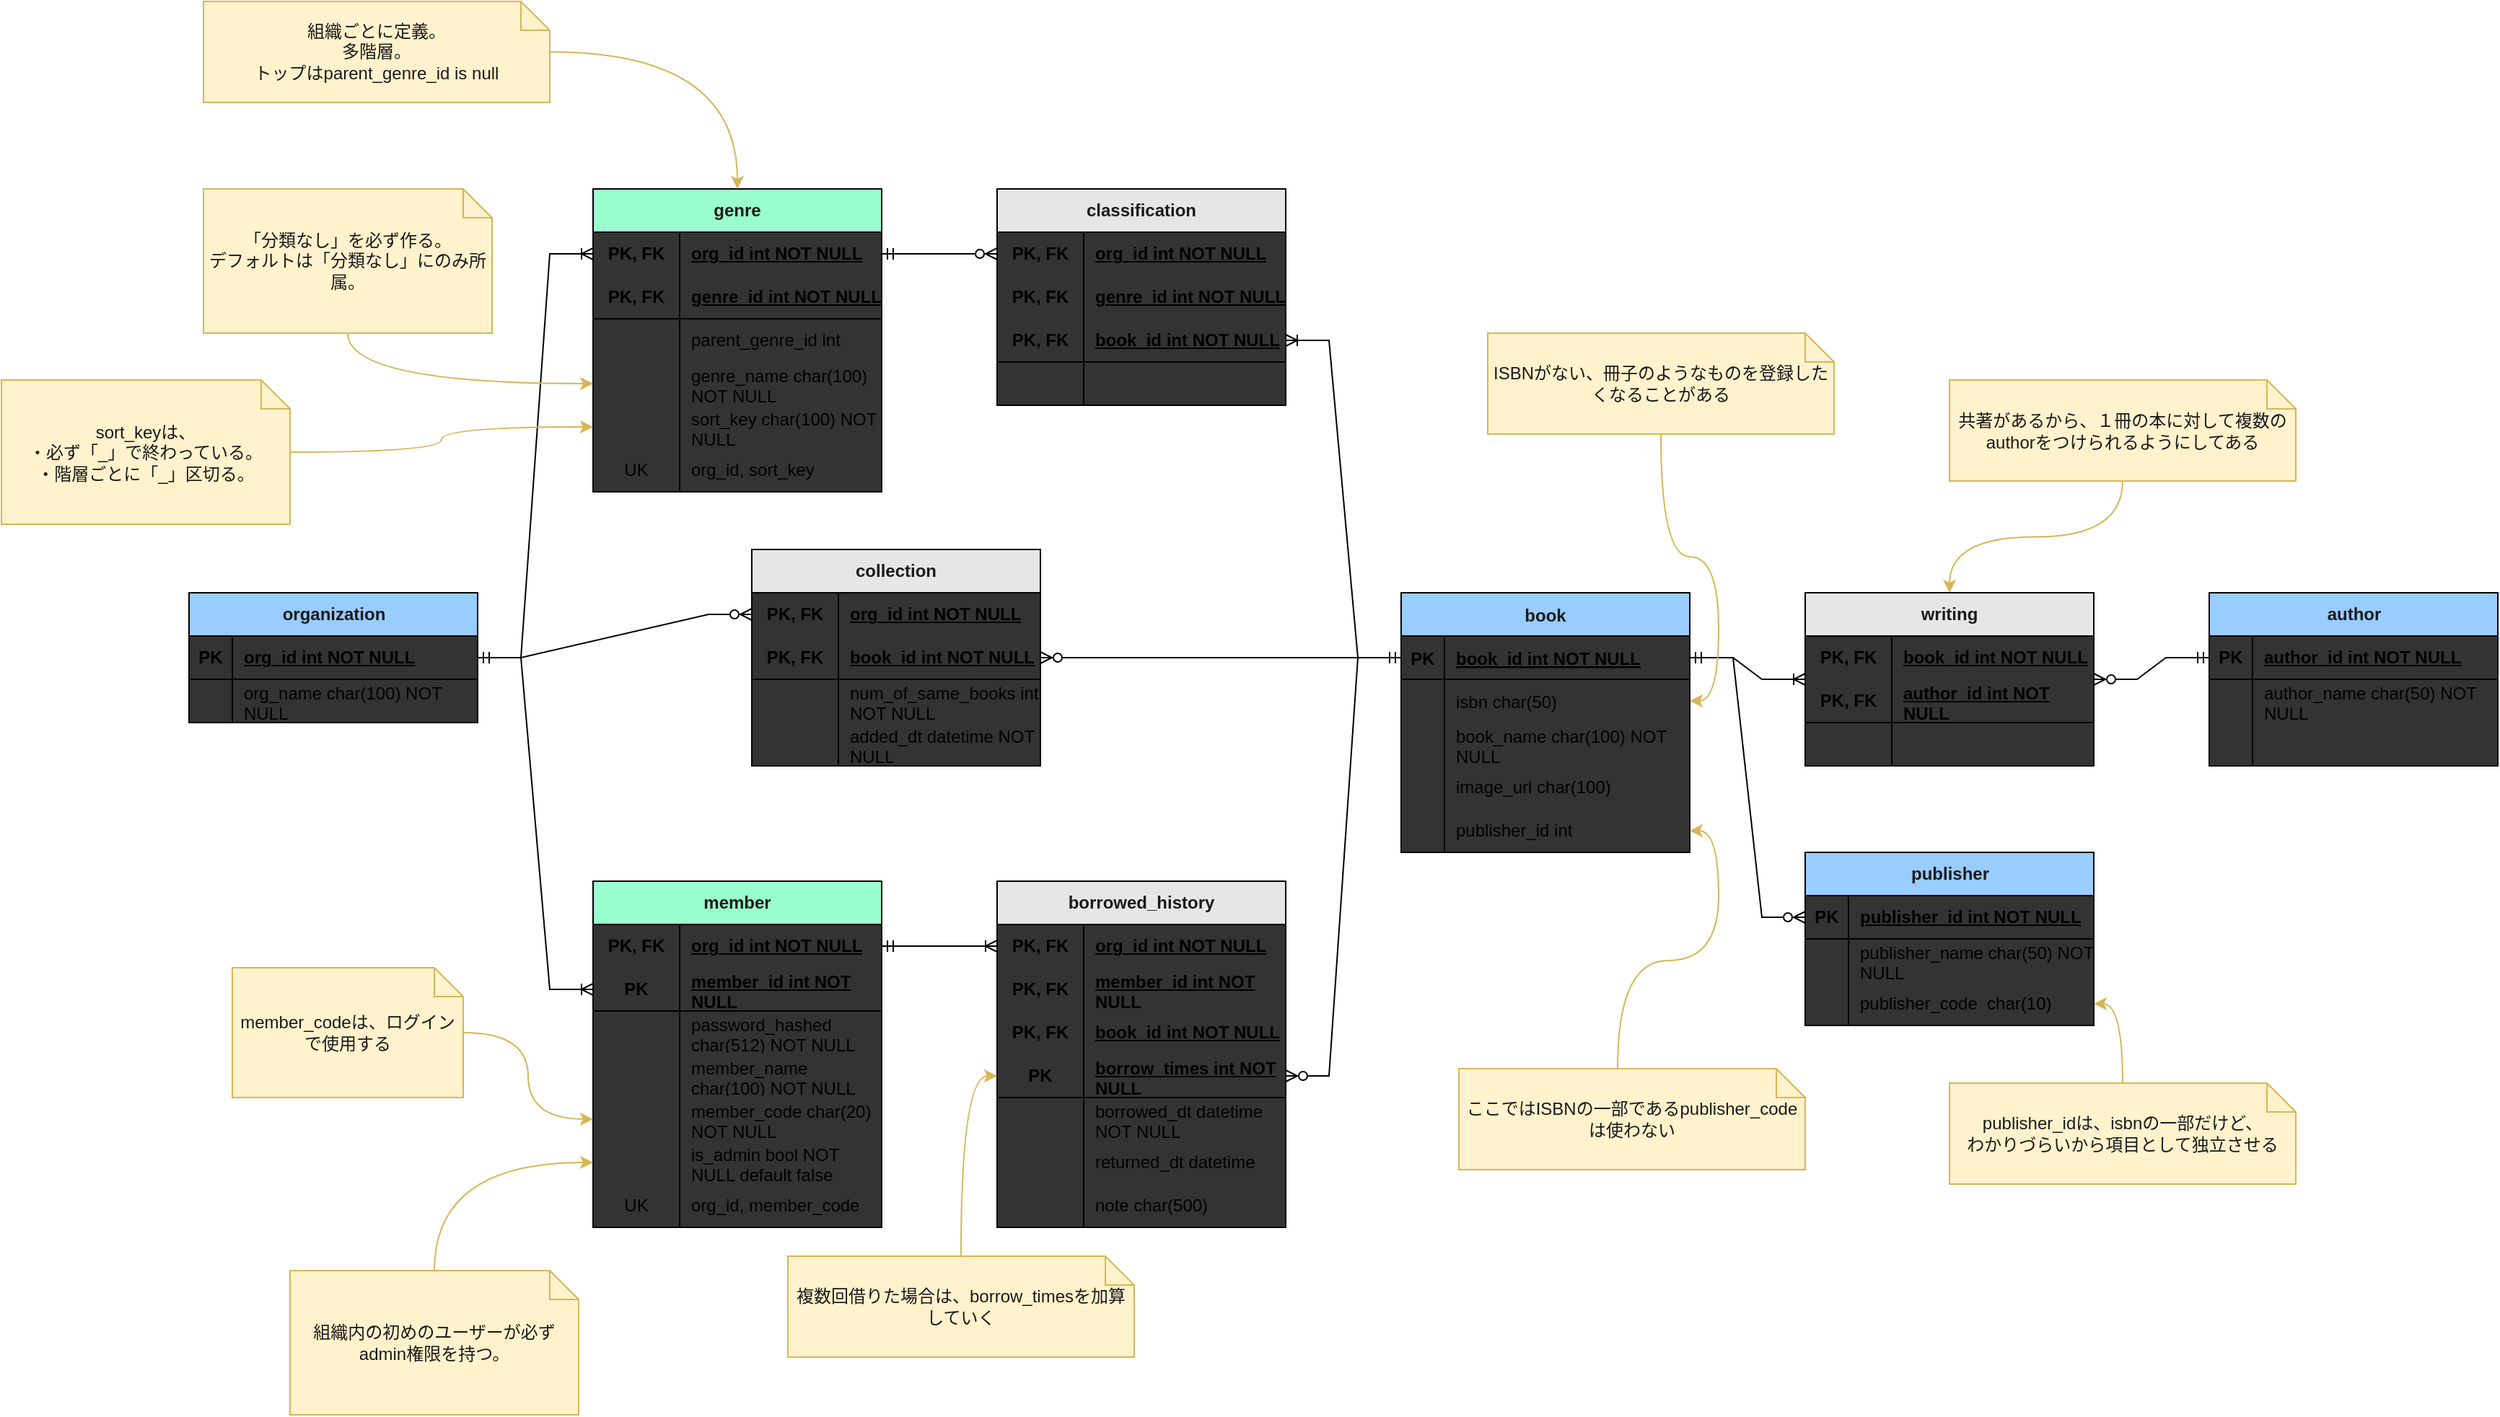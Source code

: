 <mxfile version="21.2.8" type="device">
  <diagram id="R2lEEEUBdFMjLlhIrx00" name="Page-1">
    <mxGraphModel dx="2348" dy="1634" grid="1" gridSize="10" guides="1" tooltips="1" connect="1" arrows="1" fold="1" page="1" pageScale="1" pageWidth="850" pageHeight="1100" math="0" shadow="0" extFonts="Permanent Marker^https://fonts.googleapis.com/css?family=Permanent+Marker">
      <root>
        <mxCell id="0" />
        <mxCell id="1" parent="0" />
        <mxCell id="C-vyLk0tnHw3VtMMgP7b-23" value="book" style="shape=table;startSize=30;container=1;collapsible=1;childLayout=tableLayout;fixedRows=1;rowLines=0;fontStyle=1;align=center;resizeLast=1;fillColor=#99CCFF;fontColor=#1A1A1A;swimlaneFillColor=#333333;" parent="1" vertex="1">
          <mxGeometry y="-80" width="200" height="180" as="geometry" />
        </mxCell>
        <mxCell id="C-vyLk0tnHw3VtMMgP7b-24" value="" style="shape=partialRectangle;collapsible=0;dropTarget=0;pointerEvents=0;fillColor=none;points=[[0,0.5],[1,0.5]];portConstraint=eastwest;top=0;left=0;right=0;bottom=1;" parent="C-vyLk0tnHw3VtMMgP7b-23" vertex="1">
          <mxGeometry y="30" width="200" height="30" as="geometry" />
        </mxCell>
        <mxCell id="C-vyLk0tnHw3VtMMgP7b-25" value="PK" style="shape=partialRectangle;overflow=hidden;connectable=0;fillColor=none;top=0;left=0;bottom=0;right=0;fontStyle=1;" parent="C-vyLk0tnHw3VtMMgP7b-24" vertex="1">
          <mxGeometry width="30" height="30" as="geometry">
            <mxRectangle width="30" height="30" as="alternateBounds" />
          </mxGeometry>
        </mxCell>
        <mxCell id="C-vyLk0tnHw3VtMMgP7b-26" value="book_id int NOT NULL " style="shape=partialRectangle;overflow=hidden;connectable=0;fillColor=none;top=0;left=0;bottom=0;right=0;align=left;spacingLeft=6;fontStyle=5;" parent="C-vyLk0tnHw3VtMMgP7b-24" vertex="1">
          <mxGeometry x="30" width="170" height="30" as="geometry">
            <mxRectangle width="170" height="30" as="alternateBounds" />
          </mxGeometry>
        </mxCell>
        <mxCell id="C-vyLk0tnHw3VtMMgP7b-27" value="" style="shape=partialRectangle;collapsible=0;dropTarget=0;pointerEvents=0;fillColor=none;points=[[0,0.5],[1,0.5]];portConstraint=eastwest;top=0;left=0;right=0;bottom=0;" parent="C-vyLk0tnHw3VtMMgP7b-23" vertex="1">
          <mxGeometry y="60" width="200" height="30" as="geometry" />
        </mxCell>
        <mxCell id="C-vyLk0tnHw3VtMMgP7b-28" value="" style="shape=partialRectangle;overflow=hidden;connectable=0;fillColor=none;top=0;left=0;bottom=0;right=0;" parent="C-vyLk0tnHw3VtMMgP7b-27" vertex="1">
          <mxGeometry width="30" height="30" as="geometry">
            <mxRectangle width="30" height="30" as="alternateBounds" />
          </mxGeometry>
        </mxCell>
        <mxCell id="C-vyLk0tnHw3VtMMgP7b-29" value="isbn char(50)" style="shape=partialRectangle;overflow=hidden;connectable=0;fillColor=none;top=0;left=0;bottom=0;right=0;align=left;spacingLeft=6;verticalAlign=middle;" parent="C-vyLk0tnHw3VtMMgP7b-27" vertex="1">
          <mxGeometry x="30" width="170" height="30" as="geometry">
            <mxRectangle width="170" height="30" as="alternateBounds" />
          </mxGeometry>
        </mxCell>
        <mxCell id="8r9nM0pTr3V1312v1vQE-15" style="shape=partialRectangle;collapsible=0;dropTarget=0;pointerEvents=0;fillColor=none;points=[[0,0.5],[1,0.5]];portConstraint=eastwest;top=0;left=0;right=0;bottom=0;" parent="C-vyLk0tnHw3VtMMgP7b-23" vertex="1">
          <mxGeometry y="90" width="200" height="30" as="geometry" />
        </mxCell>
        <mxCell id="8r9nM0pTr3V1312v1vQE-16" style="shape=partialRectangle;overflow=hidden;connectable=0;fillColor=none;top=0;left=0;bottom=0;right=0;" parent="8r9nM0pTr3V1312v1vQE-15" vertex="1">
          <mxGeometry width="30" height="30" as="geometry">
            <mxRectangle width="30" height="30" as="alternateBounds" />
          </mxGeometry>
        </mxCell>
        <mxCell id="8r9nM0pTr3V1312v1vQE-17" value="book_name char(100) NOT NULL" style="shape=partialRectangle;overflow=hidden;connectable=0;fillColor=none;top=0;left=0;bottom=0;right=0;align=left;spacingLeft=6;verticalAlign=middle;whiteSpace=wrap;" parent="8r9nM0pTr3V1312v1vQE-15" vertex="1">
          <mxGeometry x="30" width="170" height="30" as="geometry">
            <mxRectangle width="170" height="30" as="alternateBounds" />
          </mxGeometry>
        </mxCell>
        <mxCell id="xDDhtr_fr9PukAQvOOPF-29" style="shape=partialRectangle;collapsible=0;dropTarget=0;pointerEvents=0;fillColor=none;points=[[0,0.5],[1,0.5]];portConstraint=eastwest;top=0;left=0;right=0;bottom=0;" parent="C-vyLk0tnHw3VtMMgP7b-23" vertex="1">
          <mxGeometry y="120" width="200" height="30" as="geometry" />
        </mxCell>
        <mxCell id="xDDhtr_fr9PukAQvOOPF-30" style="shape=partialRectangle;overflow=hidden;connectable=0;fillColor=none;top=0;left=0;bottom=0;right=0;" parent="xDDhtr_fr9PukAQvOOPF-29" vertex="1">
          <mxGeometry width="30" height="30" as="geometry">
            <mxRectangle width="30" height="30" as="alternateBounds" />
          </mxGeometry>
        </mxCell>
        <mxCell id="xDDhtr_fr9PukAQvOOPF-31" value="image_url char(100)" style="shape=partialRectangle;overflow=hidden;connectable=0;fillColor=none;top=0;left=0;bottom=0;right=0;align=left;spacingLeft=6;verticalAlign=middle;whiteSpace=wrap;" parent="xDDhtr_fr9PukAQvOOPF-29" vertex="1">
          <mxGeometry x="30" width="170" height="30" as="geometry">
            <mxRectangle width="170" height="30" as="alternateBounds" />
          </mxGeometry>
        </mxCell>
        <mxCell id="EoVkTKcwWORbCDfDLec1-1" style="shape=partialRectangle;collapsible=0;dropTarget=0;pointerEvents=0;fillColor=none;points=[[0,0.5],[1,0.5]];portConstraint=eastwest;top=0;left=0;right=0;bottom=0;" parent="C-vyLk0tnHw3VtMMgP7b-23" vertex="1">
          <mxGeometry y="150" width="200" height="30" as="geometry" />
        </mxCell>
        <mxCell id="EoVkTKcwWORbCDfDLec1-2" style="shape=partialRectangle;overflow=hidden;connectable=0;fillColor=none;top=0;left=0;bottom=0;right=0;" parent="EoVkTKcwWORbCDfDLec1-1" vertex="1">
          <mxGeometry width="30" height="30" as="geometry">
            <mxRectangle width="30" height="30" as="alternateBounds" />
          </mxGeometry>
        </mxCell>
        <mxCell id="EoVkTKcwWORbCDfDLec1-3" value="publisher_id int" style="shape=partialRectangle;overflow=hidden;connectable=0;fillColor=none;top=0;left=0;bottom=0;right=0;align=left;spacingLeft=6;verticalAlign=middle;whiteSpace=wrap;" parent="EoVkTKcwWORbCDfDLec1-1" vertex="1">
          <mxGeometry x="30" width="170" height="30" as="geometry">
            <mxRectangle width="170" height="30" as="alternateBounds" />
          </mxGeometry>
        </mxCell>
        <mxCell id="8r9nM0pTr3V1312v1vQE-1" value="author" style="shape=table;startSize=30;container=1;collapsible=1;childLayout=tableLayout;fixedRows=1;rowLines=0;fontStyle=1;align=center;resizeLast=1;html=1;fillColor=#99CCFF;fontColor=#1A1A1A;swimlaneFillColor=#333333;" parent="1" vertex="1">
          <mxGeometry x="560" y="-80" width="200" height="120" as="geometry">
            <mxRectangle x="440" y="150" width="120" height="30" as="alternateBounds" />
          </mxGeometry>
        </mxCell>
        <mxCell id="8r9nM0pTr3V1312v1vQE-2" value="" style="shape=tableRow;horizontal=0;startSize=0;swimlaneHead=0;swimlaneBody=0;fillColor=none;collapsible=0;dropTarget=0;points=[[0,0.5],[1,0.5]];portConstraint=eastwest;top=0;left=0;right=0;bottom=1;" parent="8r9nM0pTr3V1312v1vQE-1" vertex="1">
          <mxGeometry y="30" width="200" height="30" as="geometry" />
        </mxCell>
        <mxCell id="8r9nM0pTr3V1312v1vQE-3" value="PK" style="shape=partialRectangle;connectable=0;fillColor=none;top=0;left=0;bottom=0;right=0;fontStyle=1;overflow=hidden;whiteSpace=wrap;html=1;" parent="8r9nM0pTr3V1312v1vQE-2" vertex="1">
          <mxGeometry width="30" height="30" as="geometry">
            <mxRectangle width="30" height="30" as="alternateBounds" />
          </mxGeometry>
        </mxCell>
        <mxCell id="8r9nM0pTr3V1312v1vQE-4" value="author_id int NOT NULL" style="shape=partialRectangle;connectable=0;fillColor=none;top=0;left=0;bottom=0;right=0;align=left;spacingLeft=6;fontStyle=5;overflow=hidden;whiteSpace=wrap;html=1;" parent="8r9nM0pTr3V1312v1vQE-2" vertex="1">
          <mxGeometry x="30" width="170" height="30" as="geometry">
            <mxRectangle width="170" height="30" as="alternateBounds" />
          </mxGeometry>
        </mxCell>
        <mxCell id="8r9nM0pTr3V1312v1vQE-5" value="" style="shape=tableRow;horizontal=0;startSize=0;swimlaneHead=0;swimlaneBody=0;fillColor=none;collapsible=0;dropTarget=0;points=[[0,0.5],[1,0.5]];portConstraint=eastwest;top=0;left=0;right=0;bottom=0;" parent="8r9nM0pTr3V1312v1vQE-1" vertex="1">
          <mxGeometry y="60" width="200" height="30" as="geometry" />
        </mxCell>
        <mxCell id="8r9nM0pTr3V1312v1vQE-6" value="" style="shape=partialRectangle;connectable=0;fillColor=none;top=0;left=0;bottom=0;right=0;editable=1;overflow=hidden;whiteSpace=wrap;html=1;" parent="8r9nM0pTr3V1312v1vQE-5" vertex="1">
          <mxGeometry width="30" height="30" as="geometry">
            <mxRectangle width="30" height="30" as="alternateBounds" />
          </mxGeometry>
        </mxCell>
        <mxCell id="8r9nM0pTr3V1312v1vQE-7" value="author_name char(50) NOT NULL" style="shape=partialRectangle;connectable=0;fillColor=none;top=0;left=0;bottom=0;right=0;align=left;spacingLeft=6;overflow=hidden;whiteSpace=wrap;html=1;" parent="8r9nM0pTr3V1312v1vQE-5" vertex="1">
          <mxGeometry x="30" width="170" height="30" as="geometry">
            <mxRectangle width="170" height="30" as="alternateBounds" />
          </mxGeometry>
        </mxCell>
        <mxCell id="8r9nM0pTr3V1312v1vQE-34" style="shape=tableRow;horizontal=0;startSize=0;swimlaneHead=0;swimlaneBody=0;fillColor=none;collapsible=0;dropTarget=0;points=[[0,0.5],[1,0.5]];portConstraint=eastwest;top=0;left=0;right=0;bottom=0;" parent="8r9nM0pTr3V1312v1vQE-1" vertex="1">
          <mxGeometry y="90" width="200" height="30" as="geometry" />
        </mxCell>
        <mxCell id="8r9nM0pTr3V1312v1vQE-35" style="shape=partialRectangle;connectable=0;fillColor=none;top=0;left=0;bottom=0;right=0;editable=1;overflow=hidden;whiteSpace=wrap;html=1;" parent="8r9nM0pTr3V1312v1vQE-34" vertex="1">
          <mxGeometry width="30" height="30" as="geometry">
            <mxRectangle width="30" height="30" as="alternateBounds" />
          </mxGeometry>
        </mxCell>
        <mxCell id="8r9nM0pTr3V1312v1vQE-36" style="shape=partialRectangle;connectable=0;fillColor=none;top=0;left=0;bottom=0;right=0;align=left;spacingLeft=6;overflow=hidden;whiteSpace=wrap;html=1;" parent="8r9nM0pTr3V1312v1vQE-34" vertex="1">
          <mxGeometry x="30" width="170" height="30" as="geometry">
            <mxRectangle width="170" height="30" as="alternateBounds" />
          </mxGeometry>
        </mxCell>
        <mxCell id="8r9nM0pTr3V1312v1vQE-21" value="writing" style="shape=table;startSize=30;container=1;collapsible=1;childLayout=tableLayout;fixedRows=1;rowLines=0;fontStyle=1;align=center;resizeLast=1;html=1;whiteSpace=wrap;swimlaneFillColor=#333333;fillColor=#E6E6E6;fontColor=#1A1A1A;" parent="1" vertex="1">
          <mxGeometry x="280" y="-80" width="200" height="120" as="geometry" />
        </mxCell>
        <mxCell id="8r9nM0pTr3V1312v1vQE-22" value="" style="shape=tableRow;horizontal=0;startSize=0;swimlaneHead=0;swimlaneBody=0;fillColor=none;collapsible=0;dropTarget=0;points=[[0,0.5],[1,0.5]];portConstraint=eastwest;top=0;left=0;right=0;bottom=0;html=1;" parent="8r9nM0pTr3V1312v1vQE-21" vertex="1">
          <mxGeometry y="30" width="200" height="30" as="geometry" />
        </mxCell>
        <mxCell id="8r9nM0pTr3V1312v1vQE-23" value="PK, FK" style="shape=partialRectangle;connectable=0;fillColor=none;top=0;left=0;bottom=0;right=0;fontStyle=1;overflow=hidden;html=1;whiteSpace=wrap;" parent="8r9nM0pTr3V1312v1vQE-22" vertex="1">
          <mxGeometry width="60" height="30" as="geometry">
            <mxRectangle width="60" height="30" as="alternateBounds" />
          </mxGeometry>
        </mxCell>
        <mxCell id="8r9nM0pTr3V1312v1vQE-24" value="book_id int NOT NULL" style="shape=partialRectangle;connectable=0;fillColor=none;top=0;left=0;bottom=0;right=0;align=left;spacingLeft=6;fontStyle=5;overflow=hidden;html=1;whiteSpace=wrap;" parent="8r9nM0pTr3V1312v1vQE-22" vertex="1">
          <mxGeometry x="60" width="140" height="30" as="geometry">
            <mxRectangle width="140" height="30" as="alternateBounds" />
          </mxGeometry>
        </mxCell>
        <mxCell id="8r9nM0pTr3V1312v1vQE-25" value="" style="shape=tableRow;horizontal=0;startSize=0;swimlaneHead=0;swimlaneBody=0;fillColor=none;collapsible=0;dropTarget=0;points=[[0,0.5],[1,0.5]];portConstraint=eastwest;top=0;left=0;right=0;bottom=1;html=1;" parent="8r9nM0pTr3V1312v1vQE-21" vertex="1">
          <mxGeometry y="60" width="200" height="30" as="geometry" />
        </mxCell>
        <mxCell id="8r9nM0pTr3V1312v1vQE-26" value="PK, FK" style="shape=partialRectangle;connectable=0;fillColor=none;top=0;left=0;bottom=0;right=0;fontStyle=1;overflow=hidden;html=1;whiteSpace=wrap;" parent="8r9nM0pTr3V1312v1vQE-25" vertex="1">
          <mxGeometry width="60" height="30" as="geometry">
            <mxRectangle width="60" height="30" as="alternateBounds" />
          </mxGeometry>
        </mxCell>
        <mxCell id="8r9nM0pTr3V1312v1vQE-27" value="author_id int NOT NULL" style="shape=partialRectangle;connectable=0;fillColor=none;top=0;left=0;bottom=0;right=0;align=left;spacingLeft=6;fontStyle=5;overflow=hidden;html=1;whiteSpace=wrap;" parent="8r9nM0pTr3V1312v1vQE-25" vertex="1">
          <mxGeometry x="60" width="140" height="30" as="geometry">
            <mxRectangle width="140" height="30" as="alternateBounds" />
          </mxGeometry>
        </mxCell>
        <mxCell id="8r9nM0pTr3V1312v1vQE-31" value="" style="shape=tableRow;horizontal=0;startSize=0;swimlaneHead=0;swimlaneBody=0;fillColor=none;collapsible=0;dropTarget=0;points=[[0,0.5],[1,0.5]];portConstraint=eastwest;top=0;left=0;right=0;bottom=0;html=1;" parent="8r9nM0pTr3V1312v1vQE-21" vertex="1">
          <mxGeometry y="90" width="200" height="30" as="geometry" />
        </mxCell>
        <mxCell id="8r9nM0pTr3V1312v1vQE-32" value="" style="shape=partialRectangle;connectable=0;fillColor=none;top=0;left=0;bottom=0;right=0;editable=1;overflow=hidden;html=1;whiteSpace=wrap;" parent="8r9nM0pTr3V1312v1vQE-31" vertex="1">
          <mxGeometry width="60" height="30" as="geometry">
            <mxRectangle width="60" height="30" as="alternateBounds" />
          </mxGeometry>
        </mxCell>
        <mxCell id="8r9nM0pTr3V1312v1vQE-33" value="" style="shape=partialRectangle;connectable=0;fillColor=none;top=0;left=0;bottom=0;right=0;align=left;spacingLeft=6;overflow=hidden;html=1;whiteSpace=wrap;" parent="8r9nM0pTr3V1312v1vQE-31" vertex="1">
          <mxGeometry x="60" width="140" height="30" as="geometry">
            <mxRectangle width="140" height="30" as="alternateBounds" />
          </mxGeometry>
        </mxCell>
        <mxCell id="8r9nM0pTr3V1312v1vQE-42" value="" style="edgeStyle=entityRelationEdgeStyle;fontSize=12;html=1;endArrow=ERoneToMany;startArrow=ERmandOne;rounded=0;endFill=0;" parent="1" source="C-vyLk0tnHw3VtMMgP7b-24" target="8r9nM0pTr3V1312v1vQE-21" edge="1">
          <mxGeometry width="100" height="100" relative="1" as="geometry">
            <mxPoint x="380" y="300" as="sourcePoint" />
            <mxPoint x="400" y="140" as="targetPoint" />
          </mxGeometry>
        </mxCell>
        <mxCell id="8r9nM0pTr3V1312v1vQE-43" value="" style="edgeStyle=entityRelationEdgeStyle;fontSize=12;html=1;endArrow=ERzeroToMany;startArrow=ERmandOne;rounded=0;" parent="1" source="8r9nM0pTr3V1312v1vQE-2" target="8r9nM0pTr3V1312v1vQE-21" edge="1">
          <mxGeometry width="100" height="100" relative="1" as="geometry">
            <mxPoint x="690" y="140" as="sourcePoint" />
            <mxPoint x="550" y="80" as="targetPoint" />
          </mxGeometry>
        </mxCell>
        <mxCell id="8r9nM0pTr3V1312v1vQE-44" value="publisher" style="shape=table;startSize=30;container=1;collapsible=1;childLayout=tableLayout;fixedRows=1;rowLines=0;fontStyle=1;align=center;resizeLast=1;html=1;fillColor=#99CCFF;fontColor=#1A1A1A;swimlaneFillColor=#333333;" parent="1" vertex="1">
          <mxGeometry x="280" y="100" width="200" height="120" as="geometry">
            <mxRectangle x="440" y="150" width="120" height="30" as="alternateBounds" />
          </mxGeometry>
        </mxCell>
        <mxCell id="8r9nM0pTr3V1312v1vQE-45" value="" style="shape=tableRow;horizontal=0;startSize=0;swimlaneHead=0;swimlaneBody=0;fillColor=none;collapsible=0;dropTarget=0;points=[[0,0.5],[1,0.5]];portConstraint=eastwest;top=0;left=0;right=0;bottom=1;" parent="8r9nM0pTr3V1312v1vQE-44" vertex="1">
          <mxGeometry y="30" width="200" height="30" as="geometry" />
        </mxCell>
        <mxCell id="8r9nM0pTr3V1312v1vQE-46" value="PK" style="shape=partialRectangle;connectable=0;fillColor=none;top=0;left=0;bottom=0;right=0;fontStyle=1;overflow=hidden;whiteSpace=wrap;html=1;" parent="8r9nM0pTr3V1312v1vQE-45" vertex="1">
          <mxGeometry width="30" height="30" as="geometry">
            <mxRectangle width="30" height="30" as="alternateBounds" />
          </mxGeometry>
        </mxCell>
        <mxCell id="8r9nM0pTr3V1312v1vQE-47" value="publisher_id int NOT NULL" style="shape=partialRectangle;connectable=0;fillColor=none;top=0;left=0;bottom=0;right=0;align=left;spacingLeft=6;fontStyle=5;overflow=hidden;whiteSpace=wrap;html=1;" parent="8r9nM0pTr3V1312v1vQE-45" vertex="1">
          <mxGeometry x="30" width="170" height="30" as="geometry">
            <mxRectangle width="170" height="30" as="alternateBounds" />
          </mxGeometry>
        </mxCell>
        <mxCell id="8r9nM0pTr3V1312v1vQE-48" value="" style="shape=tableRow;horizontal=0;startSize=0;swimlaneHead=0;swimlaneBody=0;fillColor=none;collapsible=0;dropTarget=0;points=[[0,0.5],[1,0.5]];portConstraint=eastwest;top=0;left=0;right=0;bottom=0;" parent="8r9nM0pTr3V1312v1vQE-44" vertex="1">
          <mxGeometry y="60" width="200" height="30" as="geometry" />
        </mxCell>
        <mxCell id="8r9nM0pTr3V1312v1vQE-49" value="" style="shape=partialRectangle;connectable=0;fillColor=none;top=0;left=0;bottom=0;right=0;editable=1;overflow=hidden;whiteSpace=wrap;html=1;" parent="8r9nM0pTr3V1312v1vQE-48" vertex="1">
          <mxGeometry width="30" height="30" as="geometry">
            <mxRectangle width="30" height="30" as="alternateBounds" />
          </mxGeometry>
        </mxCell>
        <mxCell id="8r9nM0pTr3V1312v1vQE-50" value="publisher_name char(50) NOT NULL" style="shape=partialRectangle;connectable=0;fillColor=none;top=0;left=0;bottom=0;right=0;align=left;spacingLeft=6;overflow=hidden;whiteSpace=wrap;html=1;" parent="8r9nM0pTr3V1312v1vQE-48" vertex="1">
          <mxGeometry x="30" width="170" height="30" as="geometry">
            <mxRectangle width="170" height="30" as="alternateBounds" />
          </mxGeometry>
        </mxCell>
        <mxCell id="8r9nM0pTr3V1312v1vQE-51" style="shape=tableRow;horizontal=0;startSize=0;swimlaneHead=0;swimlaneBody=0;fillColor=none;collapsible=0;dropTarget=0;points=[[0,0.5],[1,0.5]];portConstraint=eastwest;top=0;left=0;right=0;bottom=0;" parent="8r9nM0pTr3V1312v1vQE-44" vertex="1">
          <mxGeometry y="90" width="200" height="30" as="geometry" />
        </mxCell>
        <mxCell id="8r9nM0pTr3V1312v1vQE-52" style="shape=partialRectangle;connectable=0;fillColor=none;top=0;left=0;bottom=0;right=0;editable=1;overflow=hidden;whiteSpace=wrap;html=1;" parent="8r9nM0pTr3V1312v1vQE-51" vertex="1">
          <mxGeometry width="30" height="30" as="geometry">
            <mxRectangle width="30" height="30" as="alternateBounds" />
          </mxGeometry>
        </mxCell>
        <mxCell id="8r9nM0pTr3V1312v1vQE-53" value="publisher_code&amp;nbsp; char(10)" style="shape=partialRectangle;connectable=0;fillColor=none;top=0;left=0;bottom=0;right=0;align=left;spacingLeft=6;overflow=hidden;whiteSpace=wrap;html=1;" parent="8r9nM0pTr3V1312v1vQE-51" vertex="1">
          <mxGeometry x="30" width="170" height="30" as="geometry">
            <mxRectangle width="170" height="30" as="alternateBounds" />
          </mxGeometry>
        </mxCell>
        <mxCell id="8r9nM0pTr3V1312v1vQE-74" value="" style="edgeStyle=entityRelationEdgeStyle;fontSize=12;html=1;endArrow=ERzeroToMany;startArrow=ERmandOne;movable=1;resizable=1;rotatable=1;deletable=1;editable=1;locked=0;connectable=1;rounded=0;endFill=0;entryX=0;entryY=0.5;entryDx=0;entryDy=0;" parent="1" source="C-vyLk0tnHw3VtMMgP7b-24" target="8r9nM0pTr3V1312v1vQE-45" edge="1">
          <mxGeometry width="100" height="100" relative="1" as="geometry">
            <mxPoint x="250" y="250" as="sourcePoint" />
            <mxPoint x="280" y="165" as="targetPoint" />
          </mxGeometry>
        </mxCell>
        <mxCell id="8r9nM0pTr3V1312v1vQE-98" value="organization" style="shape=table;startSize=30;container=1;collapsible=1;childLayout=tableLayout;fixedRows=1;rowLines=0;fontStyle=1;align=center;resizeLast=1;html=1;fillColor=#99CCFF;fontColor=#1A1A1A;labelBackgroundColor=none;swimlaneFillColor=#333333;" parent="1" vertex="1">
          <mxGeometry x="-840" y="-80" width="200" height="90" as="geometry" />
        </mxCell>
        <mxCell id="8r9nM0pTr3V1312v1vQE-99" value="" style="shape=tableRow;horizontal=0;startSize=0;swimlaneHead=0;swimlaneBody=0;fillColor=none;collapsible=0;dropTarget=0;points=[[0,0.5],[1,0.5]];portConstraint=eastwest;top=0;left=0;right=0;bottom=1;" parent="8r9nM0pTr3V1312v1vQE-98" vertex="1">
          <mxGeometry y="30" width="200" height="30" as="geometry" />
        </mxCell>
        <mxCell id="8r9nM0pTr3V1312v1vQE-100" value="PK" style="shape=partialRectangle;connectable=0;fillColor=none;top=0;left=0;bottom=0;right=0;fontStyle=1;overflow=hidden;whiteSpace=wrap;html=1;" parent="8r9nM0pTr3V1312v1vQE-99" vertex="1">
          <mxGeometry width="30" height="30" as="geometry">
            <mxRectangle width="30" height="30" as="alternateBounds" />
          </mxGeometry>
        </mxCell>
        <mxCell id="8r9nM0pTr3V1312v1vQE-101" value="org_id int NOT NULL" style="shape=partialRectangle;connectable=0;fillColor=none;top=0;left=0;bottom=0;right=0;align=left;spacingLeft=6;fontStyle=5;overflow=hidden;whiteSpace=wrap;html=1;" parent="8r9nM0pTr3V1312v1vQE-99" vertex="1">
          <mxGeometry x="30" width="170" height="30" as="geometry">
            <mxRectangle width="170" height="30" as="alternateBounds" />
          </mxGeometry>
        </mxCell>
        <mxCell id="8r9nM0pTr3V1312v1vQE-102" value="" style="shape=tableRow;horizontal=0;startSize=0;swimlaneHead=0;swimlaneBody=0;fillColor=none;collapsible=0;dropTarget=0;points=[[0,0.5],[1,0.5]];portConstraint=eastwest;top=0;left=0;right=0;bottom=0;" parent="8r9nM0pTr3V1312v1vQE-98" vertex="1">
          <mxGeometry y="60" width="200" height="30" as="geometry" />
        </mxCell>
        <mxCell id="8r9nM0pTr3V1312v1vQE-103" value="" style="shape=partialRectangle;connectable=0;fillColor=none;top=0;left=0;bottom=0;right=0;editable=1;overflow=hidden;whiteSpace=wrap;html=1;" parent="8r9nM0pTr3V1312v1vQE-102" vertex="1">
          <mxGeometry width="30" height="30" as="geometry">
            <mxRectangle width="30" height="30" as="alternateBounds" />
          </mxGeometry>
        </mxCell>
        <mxCell id="8r9nM0pTr3V1312v1vQE-104" value="org_name char(100) NOT NULL" style="shape=partialRectangle;connectable=0;fillColor=none;top=0;left=0;bottom=0;right=0;align=left;spacingLeft=6;overflow=hidden;whiteSpace=wrap;html=1;" parent="8r9nM0pTr3V1312v1vQE-102" vertex="1">
          <mxGeometry x="30" width="170" height="30" as="geometry">
            <mxRectangle width="170" height="30" as="alternateBounds" />
          </mxGeometry>
        </mxCell>
        <mxCell id="8r9nM0pTr3V1312v1vQE-146" value="collection" style="shape=table;startSize=30;container=1;collapsible=1;childLayout=tableLayout;fixedRows=1;rowLines=0;fontStyle=1;align=center;resizeLast=1;html=1;whiteSpace=wrap;labelBackgroundColor=none;swimlaneFillColor=#333333;fillColor=#E6E6E6;fontColor=#1A1A1A;" parent="1" vertex="1">
          <mxGeometry x="-450" y="-110" width="200" height="150" as="geometry" />
        </mxCell>
        <mxCell id="8r9nM0pTr3V1312v1vQE-147" value="" style="shape=tableRow;horizontal=0;startSize=0;swimlaneHead=0;swimlaneBody=0;fillColor=none;collapsible=0;dropTarget=0;points=[[0,0.5],[1,0.5]];portConstraint=eastwest;top=0;left=0;right=0;bottom=0;html=1;" parent="8r9nM0pTr3V1312v1vQE-146" vertex="1">
          <mxGeometry y="30" width="200" height="30" as="geometry" />
        </mxCell>
        <mxCell id="8r9nM0pTr3V1312v1vQE-148" value="PK, FK" style="shape=partialRectangle;connectable=0;fillColor=none;top=0;left=0;bottom=0;right=0;fontStyle=1;overflow=hidden;html=1;whiteSpace=wrap;" parent="8r9nM0pTr3V1312v1vQE-147" vertex="1">
          <mxGeometry width="60" height="30" as="geometry">
            <mxRectangle width="60" height="30" as="alternateBounds" />
          </mxGeometry>
        </mxCell>
        <mxCell id="8r9nM0pTr3V1312v1vQE-149" value="org_id int NOT NULL" style="shape=partialRectangle;connectable=0;fillColor=none;top=0;left=0;bottom=0;right=0;align=left;spacingLeft=6;fontStyle=5;overflow=hidden;html=1;whiteSpace=wrap;" parent="8r9nM0pTr3V1312v1vQE-147" vertex="1">
          <mxGeometry x="60" width="140" height="30" as="geometry">
            <mxRectangle width="140" height="30" as="alternateBounds" />
          </mxGeometry>
        </mxCell>
        <mxCell id="8r9nM0pTr3V1312v1vQE-150" value="" style="shape=tableRow;horizontal=0;startSize=0;swimlaneHead=0;swimlaneBody=0;fillColor=none;collapsible=0;dropTarget=0;points=[[0,0.5],[1,0.5]];portConstraint=eastwest;top=0;left=0;right=0;bottom=1;html=1;" parent="8r9nM0pTr3V1312v1vQE-146" vertex="1">
          <mxGeometry y="60" width="200" height="30" as="geometry" />
        </mxCell>
        <mxCell id="8r9nM0pTr3V1312v1vQE-151" value="PK, FK" style="shape=partialRectangle;connectable=0;fillColor=none;top=0;left=0;bottom=0;right=0;fontStyle=1;overflow=hidden;html=1;whiteSpace=wrap;" parent="8r9nM0pTr3V1312v1vQE-150" vertex="1">
          <mxGeometry width="60" height="30" as="geometry">
            <mxRectangle width="60" height="30" as="alternateBounds" />
          </mxGeometry>
        </mxCell>
        <mxCell id="8r9nM0pTr3V1312v1vQE-152" value="book_id int NOT NULL" style="shape=partialRectangle;connectable=0;fillColor=none;top=0;left=0;bottom=0;right=0;align=left;spacingLeft=6;fontStyle=5;overflow=hidden;html=1;whiteSpace=wrap;" parent="8r9nM0pTr3V1312v1vQE-150" vertex="1">
          <mxGeometry x="60" width="140" height="30" as="geometry">
            <mxRectangle width="140" height="30" as="alternateBounds" />
          </mxGeometry>
        </mxCell>
        <mxCell id="8r9nM0pTr3V1312v1vQE-153" value="" style="shape=tableRow;horizontal=0;startSize=0;swimlaneHead=0;swimlaneBody=0;fillColor=none;collapsible=0;dropTarget=0;points=[[0,0.5],[1,0.5]];portConstraint=eastwest;top=0;left=0;right=0;bottom=0;html=1;" parent="8r9nM0pTr3V1312v1vQE-146" vertex="1">
          <mxGeometry y="90" width="200" height="30" as="geometry" />
        </mxCell>
        <mxCell id="8r9nM0pTr3V1312v1vQE-154" value="" style="shape=partialRectangle;connectable=0;fillColor=none;top=0;left=0;bottom=0;right=0;editable=1;overflow=hidden;html=1;whiteSpace=wrap;" parent="8r9nM0pTr3V1312v1vQE-153" vertex="1">
          <mxGeometry width="60" height="30" as="geometry">
            <mxRectangle width="60" height="30" as="alternateBounds" />
          </mxGeometry>
        </mxCell>
        <mxCell id="8r9nM0pTr3V1312v1vQE-155" value="num_of_same_books int NOT NULL" style="shape=partialRectangle;connectable=0;fillColor=none;top=0;left=0;bottom=0;right=0;align=left;spacingLeft=6;overflow=hidden;html=1;whiteSpace=wrap;" parent="8r9nM0pTr3V1312v1vQE-153" vertex="1">
          <mxGeometry x="60" width="140" height="30" as="geometry">
            <mxRectangle width="140" height="30" as="alternateBounds" />
          </mxGeometry>
        </mxCell>
        <mxCell id="8r9nM0pTr3V1312v1vQE-195" value="" style="shape=tableRow;horizontal=0;startSize=0;swimlaneHead=0;swimlaneBody=0;fillColor=none;collapsible=0;dropTarget=0;points=[[0,0.5],[1,0.5]];portConstraint=eastwest;top=0;left=0;right=0;bottom=0;html=1;" parent="8r9nM0pTr3V1312v1vQE-146" vertex="1">
          <mxGeometry y="120" width="200" height="30" as="geometry" />
        </mxCell>
        <mxCell id="8r9nM0pTr3V1312v1vQE-196" value="" style="shape=partialRectangle;connectable=0;fillColor=none;top=0;left=0;bottom=0;right=0;editable=1;overflow=hidden;html=1;whiteSpace=wrap;" parent="8r9nM0pTr3V1312v1vQE-195" vertex="1">
          <mxGeometry width="60" height="30" as="geometry">
            <mxRectangle width="60" height="30" as="alternateBounds" />
          </mxGeometry>
        </mxCell>
        <mxCell id="8r9nM0pTr3V1312v1vQE-197" value="added_dt datetime NOT NULL" style="shape=partialRectangle;connectable=0;fillColor=none;top=0;left=0;bottom=0;right=0;align=left;spacingLeft=6;overflow=hidden;html=1;whiteSpace=wrap;" parent="8r9nM0pTr3V1312v1vQE-195" vertex="1">
          <mxGeometry x="60" width="140" height="30" as="geometry">
            <mxRectangle width="140" height="30" as="alternateBounds" />
          </mxGeometry>
        </mxCell>
        <mxCell id="8r9nM0pTr3V1312v1vQE-156" value="" style="edgeStyle=entityRelationEdgeStyle;fontSize=12;html=1;endArrow=ERzeroToMany;startArrow=ERmandOne;movable=1;resizable=1;rotatable=1;deletable=1;editable=1;locked=0;connectable=1;rounded=0;" parent="1" source="C-vyLk0tnHw3VtMMgP7b-24" target="8r9nM0pTr3V1312v1vQE-150" edge="1">
          <mxGeometry width="100" height="100" relative="1" as="geometry">
            <mxPoint x="-20" y="200" as="sourcePoint" />
            <mxPoint x="50" y="360" as="targetPoint" />
          </mxGeometry>
        </mxCell>
        <mxCell id="8r9nM0pTr3V1312v1vQE-157" value="" style="edgeStyle=entityRelationEdgeStyle;fontSize=12;html=1;endArrow=ERzeroToMany;startArrow=ERmandOne;movable=1;resizable=1;rotatable=1;deletable=1;editable=1;locked=0;connectable=1;rounded=0;" parent="1" source="8r9nM0pTr3V1312v1vQE-99" target="8r9nM0pTr3V1312v1vQE-147" edge="1">
          <mxGeometry width="100" height="100" relative="1" as="geometry">
            <mxPoint x="-280" y="180" as="sourcePoint" />
            <mxPoint x="-250" y="280" as="targetPoint" />
          </mxGeometry>
        </mxCell>
        <mxCell id="8r9nM0pTr3V1312v1vQE-171" value="" style="edgeStyle=entityRelationEdgeStyle;fontSize=12;html=1;endArrow=ERoneToMany;startArrow=ERmandOne;movable=1;resizable=1;rotatable=1;deletable=1;editable=1;locked=0;connectable=1;endFill=0;rounded=0;strokeColor=default;" parent="1" source="8r9nM0pTr3V1312v1vQE-99" target="zbvu_X4n6_wAgmZ8vR49-22" edge="1">
          <mxGeometry width="100" height="100" relative="1" as="geometry">
            <mxPoint x="-360" y="200" as="sourcePoint" />
            <mxPoint x="-340" y="320" as="targetPoint" />
          </mxGeometry>
        </mxCell>
        <mxCell id="8r9nM0pTr3V1312v1vQE-181" value="borrowed_history" style="shape=table;startSize=30;container=1;collapsible=1;childLayout=tableLayout;fixedRows=1;rowLines=0;fontStyle=1;align=center;resizeLast=1;html=1;whiteSpace=wrap;labelBackgroundColor=none;swimlaneFillColor=#333333;fillColor=#E6E6E6;fontColor=#1A1A1A;" parent="1" vertex="1">
          <mxGeometry x="-280" y="120" width="200" height="240" as="geometry" />
        </mxCell>
        <mxCell id="nz0PrsBrhL_a3VgGI8s0-1" style="shape=tableRow;horizontal=0;startSize=0;swimlaneHead=0;swimlaneBody=0;fillColor=none;collapsible=0;dropTarget=0;points=[[0,0.5],[1,0.5]];portConstraint=eastwest;top=0;left=0;right=0;bottom=0;html=1;" parent="8r9nM0pTr3V1312v1vQE-181" vertex="1">
          <mxGeometry y="30" width="200" height="30" as="geometry" />
        </mxCell>
        <mxCell id="nz0PrsBrhL_a3VgGI8s0-2" value="PK, FK" style="shape=partialRectangle;connectable=0;fillColor=none;top=0;left=0;bottom=0;right=0;fontStyle=1;overflow=hidden;html=1;whiteSpace=wrap;" parent="nz0PrsBrhL_a3VgGI8s0-1" vertex="1">
          <mxGeometry width="60" height="30" as="geometry">
            <mxRectangle width="60" height="30" as="alternateBounds" />
          </mxGeometry>
        </mxCell>
        <mxCell id="nz0PrsBrhL_a3VgGI8s0-3" value="org_id int NOT NULL" style="shape=partialRectangle;connectable=0;fillColor=none;top=0;left=0;bottom=0;right=0;align=left;spacingLeft=6;fontStyle=5;overflow=hidden;html=1;whiteSpace=wrap;" parent="nz0PrsBrhL_a3VgGI8s0-1" vertex="1">
          <mxGeometry x="60" width="140" height="30" as="geometry">
            <mxRectangle width="140" height="30" as="alternateBounds" />
          </mxGeometry>
        </mxCell>
        <mxCell id="8r9nM0pTr3V1312v1vQE-182" value="" style="shape=tableRow;horizontal=0;startSize=0;swimlaneHead=0;swimlaneBody=0;fillColor=none;collapsible=0;dropTarget=0;points=[[0,0.5],[1,0.5]];portConstraint=eastwest;top=0;left=0;right=0;bottom=0;html=1;" parent="8r9nM0pTr3V1312v1vQE-181" vertex="1">
          <mxGeometry y="60" width="200" height="30" as="geometry" />
        </mxCell>
        <mxCell id="8r9nM0pTr3V1312v1vQE-183" value="PK, FK" style="shape=partialRectangle;connectable=0;fillColor=none;top=0;left=0;bottom=0;right=0;fontStyle=1;overflow=hidden;html=1;whiteSpace=wrap;" parent="8r9nM0pTr3V1312v1vQE-182" vertex="1">
          <mxGeometry width="60" height="30" as="geometry">
            <mxRectangle width="60" height="30" as="alternateBounds" />
          </mxGeometry>
        </mxCell>
        <mxCell id="8r9nM0pTr3V1312v1vQE-184" value="member_id int NOT NULL" style="shape=partialRectangle;connectable=0;fillColor=none;top=0;left=0;bottom=0;right=0;align=left;spacingLeft=6;fontStyle=5;overflow=hidden;html=1;whiteSpace=wrap;" parent="8r9nM0pTr3V1312v1vQE-182" vertex="1">
          <mxGeometry x="60" width="140" height="30" as="geometry">
            <mxRectangle width="140" height="30" as="alternateBounds" />
          </mxGeometry>
        </mxCell>
        <mxCell id="xDDhtr_fr9PukAQvOOPF-61" style="shape=tableRow;horizontal=0;startSize=0;swimlaneHead=0;swimlaneBody=0;fillColor=none;collapsible=0;dropTarget=0;points=[[0,0.5],[1,0.5]];portConstraint=eastwest;top=0;left=0;right=0;bottom=0;html=1;" parent="8r9nM0pTr3V1312v1vQE-181" vertex="1">
          <mxGeometry y="90" width="200" height="30" as="geometry" />
        </mxCell>
        <mxCell id="xDDhtr_fr9PukAQvOOPF-62" value="PK, FK" style="shape=partialRectangle;connectable=0;fillColor=none;top=0;left=0;bottom=0;right=0;fontStyle=1;overflow=hidden;html=1;whiteSpace=wrap;" parent="xDDhtr_fr9PukAQvOOPF-61" vertex="1">
          <mxGeometry width="60" height="30" as="geometry">
            <mxRectangle width="60" height="30" as="alternateBounds" />
          </mxGeometry>
        </mxCell>
        <mxCell id="xDDhtr_fr9PukAQvOOPF-63" value="book_id int NOT NULL" style="shape=partialRectangle;connectable=0;fillColor=none;top=0;left=0;bottom=0;right=0;align=left;spacingLeft=6;fontStyle=5;overflow=hidden;html=1;whiteSpace=wrap;" parent="xDDhtr_fr9PukAQvOOPF-61" vertex="1">
          <mxGeometry x="60" width="140" height="30" as="geometry">
            <mxRectangle width="140" height="30" as="alternateBounds" />
          </mxGeometry>
        </mxCell>
        <mxCell id="8r9nM0pTr3V1312v1vQE-185" value="" style="shape=tableRow;horizontal=0;startSize=0;swimlaneHead=0;swimlaneBody=0;fillColor=none;collapsible=0;dropTarget=0;points=[[0,0.5],[1,0.5]];portConstraint=eastwest;top=0;left=0;right=0;bottom=1;html=1;" parent="8r9nM0pTr3V1312v1vQE-181" vertex="1">
          <mxGeometry y="120" width="200" height="30" as="geometry" />
        </mxCell>
        <mxCell id="8r9nM0pTr3V1312v1vQE-186" value="PK" style="shape=partialRectangle;connectable=0;fillColor=none;top=0;left=0;bottom=0;right=0;fontStyle=1;overflow=hidden;html=1;whiteSpace=wrap;" parent="8r9nM0pTr3V1312v1vQE-185" vertex="1">
          <mxGeometry width="60" height="30" as="geometry">
            <mxRectangle width="60" height="30" as="alternateBounds" />
          </mxGeometry>
        </mxCell>
        <mxCell id="8r9nM0pTr3V1312v1vQE-187" value="borrow_times int NOT NULL" style="shape=partialRectangle;connectable=0;fillColor=none;top=0;left=0;bottom=0;right=0;align=left;spacingLeft=6;fontStyle=5;overflow=hidden;html=1;whiteSpace=wrap;" parent="8r9nM0pTr3V1312v1vQE-185" vertex="1">
          <mxGeometry x="60" width="140" height="30" as="geometry">
            <mxRectangle width="140" height="30" as="alternateBounds" />
          </mxGeometry>
        </mxCell>
        <mxCell id="8r9nM0pTr3V1312v1vQE-188" value="" style="shape=tableRow;horizontal=0;startSize=0;swimlaneHead=0;swimlaneBody=0;fillColor=none;collapsible=0;dropTarget=0;points=[[0,0.5],[1,0.5]];portConstraint=eastwest;top=0;left=0;right=0;bottom=0;html=1;" parent="8r9nM0pTr3V1312v1vQE-181" vertex="1">
          <mxGeometry y="150" width="200" height="30" as="geometry" />
        </mxCell>
        <mxCell id="8r9nM0pTr3V1312v1vQE-189" value="" style="shape=partialRectangle;connectable=0;fillColor=none;top=0;left=0;bottom=0;right=0;editable=1;overflow=hidden;html=1;whiteSpace=wrap;" parent="8r9nM0pTr3V1312v1vQE-188" vertex="1">
          <mxGeometry width="60" height="30" as="geometry">
            <mxRectangle width="60" height="30" as="alternateBounds" />
          </mxGeometry>
        </mxCell>
        <mxCell id="8r9nM0pTr3V1312v1vQE-190" value="borrowed_dt datetime NOT NULL" style="shape=partialRectangle;connectable=0;fillColor=none;top=0;left=0;bottom=0;right=0;align=left;spacingLeft=6;overflow=hidden;html=1;whiteSpace=wrap;" parent="8r9nM0pTr3V1312v1vQE-188" vertex="1">
          <mxGeometry x="60" width="140" height="30" as="geometry">
            <mxRectangle width="140" height="30" as="alternateBounds" />
          </mxGeometry>
        </mxCell>
        <mxCell id="8r9nM0pTr3V1312v1vQE-191" value="" style="shape=tableRow;horizontal=0;startSize=0;swimlaneHead=0;swimlaneBody=0;fillColor=none;collapsible=0;dropTarget=0;points=[[0,0.5],[1,0.5]];portConstraint=eastwest;top=0;left=0;right=0;bottom=0;html=1;" parent="8r9nM0pTr3V1312v1vQE-181" vertex="1">
          <mxGeometry y="180" width="200" height="30" as="geometry" />
        </mxCell>
        <mxCell id="8r9nM0pTr3V1312v1vQE-192" value="" style="shape=partialRectangle;connectable=0;fillColor=none;top=0;left=0;bottom=0;right=0;editable=1;overflow=hidden;html=1;whiteSpace=wrap;" parent="8r9nM0pTr3V1312v1vQE-191" vertex="1">
          <mxGeometry width="60" height="30" as="geometry">
            <mxRectangle width="60" height="30" as="alternateBounds" />
          </mxGeometry>
        </mxCell>
        <mxCell id="8r9nM0pTr3V1312v1vQE-193" value="returned_dt datetime" style="shape=partialRectangle;connectable=0;fillColor=none;top=0;left=0;bottom=0;right=0;align=left;spacingLeft=6;overflow=hidden;html=1;whiteSpace=wrap;" parent="8r9nM0pTr3V1312v1vQE-191" vertex="1">
          <mxGeometry x="60" width="140" height="30" as="geometry">
            <mxRectangle width="140" height="30" as="alternateBounds" />
          </mxGeometry>
        </mxCell>
        <mxCell id="xDDhtr_fr9PukAQvOOPF-32" style="shape=tableRow;horizontal=0;startSize=0;swimlaneHead=0;swimlaneBody=0;fillColor=none;collapsible=0;dropTarget=0;points=[[0,0.5],[1,0.5]];portConstraint=eastwest;top=0;left=0;right=0;bottom=0;html=1;" parent="8r9nM0pTr3V1312v1vQE-181" vertex="1">
          <mxGeometry y="210" width="200" height="30" as="geometry" />
        </mxCell>
        <mxCell id="xDDhtr_fr9PukAQvOOPF-33" style="shape=partialRectangle;connectable=0;fillColor=none;top=0;left=0;bottom=0;right=0;editable=1;overflow=hidden;html=1;whiteSpace=wrap;" parent="xDDhtr_fr9PukAQvOOPF-32" vertex="1">
          <mxGeometry width="60" height="30" as="geometry">
            <mxRectangle width="60" height="30" as="alternateBounds" />
          </mxGeometry>
        </mxCell>
        <mxCell id="xDDhtr_fr9PukAQvOOPF-34" value="note char(500)" style="shape=partialRectangle;connectable=0;fillColor=none;top=0;left=0;bottom=0;right=0;align=left;spacingLeft=6;overflow=hidden;html=1;whiteSpace=wrap;" parent="xDDhtr_fr9PukAQvOOPF-32" vertex="1">
          <mxGeometry x="60" width="140" height="30" as="geometry">
            <mxRectangle width="140" height="30" as="alternateBounds" />
          </mxGeometry>
        </mxCell>
        <mxCell id="8r9nM0pTr3V1312v1vQE-194" value="" style="edgeStyle=entityRelationEdgeStyle;fontSize=12;html=1;endArrow=ERoneToMany;startArrow=ERmandOne;movable=1;resizable=1;rotatable=1;deletable=1;editable=1;locked=0;connectable=1;rounded=0;endFill=0;" parent="1" source="zbvu_X4n6_wAgmZ8vR49-19" target="nz0PrsBrhL_a3VgGI8s0-1" edge="1">
          <mxGeometry width="100" height="100" relative="1" as="geometry">
            <mxPoint x="-220" y="200" as="sourcePoint" />
            <mxPoint x="-130" y="450" as="targetPoint" />
          </mxGeometry>
        </mxCell>
        <mxCell id="8r9nM0pTr3V1312v1vQE-201" value="" style="edgeStyle=entityRelationEdgeStyle;fontSize=12;html=1;endArrow=ERzeroToMany;startArrow=ERmandOne;movable=1;resizable=1;rotatable=1;deletable=1;editable=1;locked=0;connectable=1;rounded=0;endFill=0;" parent="1" source="C-vyLk0tnHw3VtMMgP7b-24" target="8r9nM0pTr3V1312v1vQE-185" edge="1">
          <mxGeometry width="100" height="100" relative="1" as="geometry">
            <mxPoint x="190" y="285" as="sourcePoint" />
            <mxPoint x="270" y="315" as="targetPoint" />
          </mxGeometry>
        </mxCell>
        <mxCell id="xDDhtr_fr9PukAQvOOPF-14" value="genre" style="shape=table;startSize=30;container=1;collapsible=1;childLayout=tableLayout;fixedRows=1;rowLines=0;fontStyle=1;align=center;resizeLast=1;html=1;whiteSpace=wrap;fillColor=#99FFCC;fontColor=#1A1A1A;labelBackgroundColor=none;swimlaneFillColor=#333333;" parent="1" vertex="1">
          <mxGeometry x="-560" y="-360" width="200" height="210" as="geometry" />
        </mxCell>
        <mxCell id="xDDhtr_fr9PukAQvOOPF-15" value="" style="shape=tableRow;horizontal=0;startSize=0;swimlaneHead=0;swimlaneBody=0;fillColor=none;collapsible=0;dropTarget=0;points=[[0,0.5],[1,0.5]];portConstraint=eastwest;top=0;left=0;right=0;bottom=0;html=1;" parent="xDDhtr_fr9PukAQvOOPF-14" vertex="1">
          <mxGeometry y="30" width="200" height="30" as="geometry" />
        </mxCell>
        <mxCell id="xDDhtr_fr9PukAQvOOPF-16" value="PK, FK" style="shape=partialRectangle;connectable=0;fillColor=none;top=0;left=0;bottom=0;right=0;fontStyle=1;overflow=hidden;html=1;whiteSpace=wrap;" parent="xDDhtr_fr9PukAQvOOPF-15" vertex="1">
          <mxGeometry width="60" height="30" as="geometry">
            <mxRectangle width="60" height="30" as="alternateBounds" />
          </mxGeometry>
        </mxCell>
        <mxCell id="xDDhtr_fr9PukAQvOOPF-17" value="org_id int NOT NULL" style="shape=partialRectangle;connectable=0;fillColor=none;top=0;left=0;bottom=0;right=0;align=left;spacingLeft=6;fontStyle=5;overflow=hidden;html=1;whiteSpace=wrap;" parent="xDDhtr_fr9PukAQvOOPF-15" vertex="1">
          <mxGeometry x="60" width="140" height="30" as="geometry">
            <mxRectangle width="140" height="30" as="alternateBounds" />
          </mxGeometry>
        </mxCell>
        <mxCell id="xDDhtr_fr9PukAQvOOPF-18" value="" style="shape=tableRow;horizontal=0;startSize=0;swimlaneHead=0;swimlaneBody=0;fillColor=none;collapsible=0;dropTarget=0;points=[[0,0.5],[1,0.5]];portConstraint=eastwest;top=0;left=0;right=0;bottom=1;html=1;" parent="xDDhtr_fr9PukAQvOOPF-14" vertex="1">
          <mxGeometry y="60" width="200" height="30" as="geometry" />
        </mxCell>
        <mxCell id="xDDhtr_fr9PukAQvOOPF-19" value="PK, FK" style="shape=partialRectangle;connectable=0;fillColor=none;top=0;left=0;bottom=0;right=0;fontStyle=1;overflow=hidden;html=1;whiteSpace=wrap;" parent="xDDhtr_fr9PukAQvOOPF-18" vertex="1">
          <mxGeometry width="60" height="30" as="geometry">
            <mxRectangle width="60" height="30" as="alternateBounds" />
          </mxGeometry>
        </mxCell>
        <mxCell id="xDDhtr_fr9PukAQvOOPF-20" value="genre_id int NOT NULL" style="shape=partialRectangle;connectable=0;fillColor=none;top=0;left=0;bottom=0;right=0;align=left;spacingLeft=6;fontStyle=5;overflow=hidden;html=1;whiteSpace=wrap;" parent="xDDhtr_fr9PukAQvOOPF-18" vertex="1">
          <mxGeometry x="60" width="140" height="30" as="geometry">
            <mxRectangle width="140" height="30" as="alternateBounds" />
          </mxGeometry>
        </mxCell>
        <mxCell id="xDDhtr_fr9PukAQvOOPF-35" style="shape=tableRow;horizontal=0;startSize=0;swimlaneHead=0;swimlaneBody=0;fillColor=none;collapsible=0;dropTarget=0;points=[[0,0.5],[1,0.5]];portConstraint=eastwest;top=0;left=0;right=0;bottom=0;html=1;" parent="xDDhtr_fr9PukAQvOOPF-14" vertex="1">
          <mxGeometry y="90" width="200" height="30" as="geometry" />
        </mxCell>
        <mxCell id="xDDhtr_fr9PukAQvOOPF-36" style="shape=partialRectangle;connectable=0;fillColor=none;top=0;left=0;bottom=0;right=0;editable=1;overflow=hidden;html=1;whiteSpace=wrap;" parent="xDDhtr_fr9PukAQvOOPF-35" vertex="1">
          <mxGeometry width="60" height="30" as="geometry">
            <mxRectangle width="60" height="30" as="alternateBounds" />
          </mxGeometry>
        </mxCell>
        <mxCell id="xDDhtr_fr9PukAQvOOPF-37" value="parent_genre_id int&amp;nbsp;" style="shape=partialRectangle;connectable=0;fillColor=none;top=0;left=0;bottom=0;right=0;align=left;spacingLeft=6;overflow=hidden;html=1;whiteSpace=wrap;" parent="xDDhtr_fr9PukAQvOOPF-35" vertex="1">
          <mxGeometry x="60" width="140" height="30" as="geometry">
            <mxRectangle width="140" height="30" as="alternateBounds" />
          </mxGeometry>
        </mxCell>
        <mxCell id="xDDhtr_fr9PukAQvOOPF-21" value="" style="shape=tableRow;horizontal=0;startSize=0;swimlaneHead=0;swimlaneBody=0;fillColor=none;collapsible=0;dropTarget=0;points=[[0,0.5],[1,0.5]];portConstraint=eastwest;top=0;left=0;right=0;bottom=0;html=1;" parent="xDDhtr_fr9PukAQvOOPF-14" vertex="1">
          <mxGeometry y="120" width="200" height="30" as="geometry" />
        </mxCell>
        <mxCell id="xDDhtr_fr9PukAQvOOPF-22" value="" style="shape=partialRectangle;connectable=0;fillColor=none;top=0;left=0;bottom=0;right=0;editable=1;overflow=hidden;html=1;whiteSpace=wrap;" parent="xDDhtr_fr9PukAQvOOPF-21" vertex="1">
          <mxGeometry width="60" height="30" as="geometry">
            <mxRectangle width="60" height="30" as="alternateBounds" />
          </mxGeometry>
        </mxCell>
        <mxCell id="xDDhtr_fr9PukAQvOOPF-23" value="genre_name char(100) NOT NULL" style="shape=partialRectangle;connectable=0;fillColor=none;top=0;left=0;bottom=0;right=0;align=left;spacingLeft=6;overflow=hidden;html=1;whiteSpace=wrap;" parent="xDDhtr_fr9PukAQvOOPF-21" vertex="1">
          <mxGeometry x="60" width="140" height="30" as="geometry">
            <mxRectangle width="140" height="30" as="alternateBounds" />
          </mxGeometry>
        </mxCell>
        <mxCell id="9OwxbXhNXCVm2GClb2kt-1" style="shape=tableRow;horizontal=0;startSize=0;swimlaneHead=0;swimlaneBody=0;fillColor=none;collapsible=0;dropTarget=0;points=[[0,0.5],[1,0.5]];portConstraint=eastwest;top=0;left=0;right=0;bottom=0;html=1;" parent="xDDhtr_fr9PukAQvOOPF-14" vertex="1">
          <mxGeometry y="150" width="200" height="30" as="geometry" />
        </mxCell>
        <mxCell id="9OwxbXhNXCVm2GClb2kt-2" style="shape=partialRectangle;connectable=0;fillColor=none;top=0;left=0;bottom=0;right=0;editable=1;overflow=hidden;html=1;whiteSpace=wrap;" parent="9OwxbXhNXCVm2GClb2kt-1" vertex="1">
          <mxGeometry width="60" height="30" as="geometry">
            <mxRectangle width="60" height="30" as="alternateBounds" />
          </mxGeometry>
        </mxCell>
        <mxCell id="9OwxbXhNXCVm2GClb2kt-3" value="sort_key char(100) NOT NULL" style="shape=partialRectangle;connectable=0;fillColor=none;top=0;left=0;bottom=0;right=0;align=left;spacingLeft=6;overflow=hidden;html=1;whiteSpace=wrap;" parent="9OwxbXhNXCVm2GClb2kt-1" vertex="1">
          <mxGeometry x="60" width="140" height="30" as="geometry">
            <mxRectangle width="140" height="30" as="alternateBounds" />
          </mxGeometry>
        </mxCell>
        <mxCell id="MjvAJN7zuu6Q4zw1xo40-1" style="shape=tableRow;horizontal=0;startSize=0;swimlaneHead=0;swimlaneBody=0;fillColor=none;collapsible=0;dropTarget=0;points=[[0,0.5],[1,0.5]];portConstraint=eastwest;top=0;left=0;right=0;bottom=0;html=1;" parent="xDDhtr_fr9PukAQvOOPF-14" vertex="1">
          <mxGeometry y="180" width="200" height="30" as="geometry" />
        </mxCell>
        <mxCell id="MjvAJN7zuu6Q4zw1xo40-2" value="UK" style="shape=partialRectangle;connectable=0;fillColor=none;top=0;left=0;bottom=0;right=0;editable=1;overflow=hidden;html=1;whiteSpace=wrap;" parent="MjvAJN7zuu6Q4zw1xo40-1" vertex="1">
          <mxGeometry width="60" height="30" as="geometry">
            <mxRectangle width="60" height="30" as="alternateBounds" />
          </mxGeometry>
        </mxCell>
        <mxCell id="MjvAJN7zuu6Q4zw1xo40-3" value="org_id, sort_key" style="shape=partialRectangle;connectable=0;fillColor=none;top=0;left=0;bottom=0;right=0;align=left;spacingLeft=6;overflow=hidden;html=1;whiteSpace=wrap;" parent="MjvAJN7zuu6Q4zw1xo40-1" vertex="1">
          <mxGeometry x="60" width="140" height="30" as="geometry">
            <mxRectangle width="140" height="30" as="alternateBounds" />
          </mxGeometry>
        </mxCell>
        <mxCell id="xDDhtr_fr9PukAQvOOPF-27" value="" style="edgeStyle=entityRelationEdgeStyle;fontSize=12;html=1;endArrow=ERoneToMany;startArrow=ERmandOne;movable=1;resizable=1;rotatable=1;deletable=1;editable=1;locked=0;connectable=1;rounded=0;endFill=0;" parent="1" source="8r9nM0pTr3V1312v1vQE-99" target="xDDhtr_fr9PukAQvOOPF-15" edge="1">
          <mxGeometry width="100" height="100" relative="1" as="geometry">
            <mxPoint x="-630" y="-130" as="sourcePoint" />
            <mxPoint x="-470" y="-130" as="targetPoint" />
          </mxGeometry>
        </mxCell>
        <mxCell id="xDDhtr_fr9PukAQvOOPF-38" value="classification" style="shape=table;startSize=30;container=1;collapsible=1;childLayout=tableLayout;fixedRows=1;rowLines=0;fontStyle=1;align=center;resizeLast=1;html=1;whiteSpace=wrap;labelBackgroundColor=none;swimlaneFillColor=#333333;fillColor=#E6E6E6;fontColor=#1A1A1A;" parent="1" vertex="1">
          <mxGeometry x="-280" y="-360" width="200" height="150" as="geometry" />
        </mxCell>
        <mxCell id="xDDhtr_fr9PukAQvOOPF-39" value="" style="shape=tableRow;horizontal=0;startSize=0;swimlaneHead=0;swimlaneBody=0;fillColor=none;collapsible=0;dropTarget=0;points=[[0,0.5],[1,0.5]];portConstraint=eastwest;top=0;left=0;right=0;bottom=0;html=1;" parent="xDDhtr_fr9PukAQvOOPF-38" vertex="1">
          <mxGeometry y="30" width="200" height="30" as="geometry" />
        </mxCell>
        <mxCell id="xDDhtr_fr9PukAQvOOPF-40" value="PK, FK" style="shape=partialRectangle;connectable=0;fillColor=none;top=0;left=0;bottom=0;right=0;fontStyle=1;overflow=hidden;html=1;whiteSpace=wrap;" parent="xDDhtr_fr9PukAQvOOPF-39" vertex="1">
          <mxGeometry width="60" height="30" as="geometry">
            <mxRectangle width="60" height="30" as="alternateBounds" />
          </mxGeometry>
        </mxCell>
        <mxCell id="xDDhtr_fr9PukAQvOOPF-41" value="org_id int NOT NULL" style="shape=partialRectangle;connectable=0;fillColor=none;top=0;left=0;bottom=0;right=0;align=left;spacingLeft=6;fontStyle=5;overflow=hidden;html=1;whiteSpace=wrap;" parent="xDDhtr_fr9PukAQvOOPF-39" vertex="1">
          <mxGeometry x="60" width="140" height="30" as="geometry">
            <mxRectangle width="140" height="30" as="alternateBounds" />
          </mxGeometry>
        </mxCell>
        <mxCell id="xDDhtr_fr9PukAQvOOPF-54" style="shape=tableRow;horizontal=0;startSize=0;swimlaneHead=0;swimlaneBody=0;fillColor=none;collapsible=0;dropTarget=0;points=[[0,0.5],[1,0.5]];portConstraint=eastwest;top=0;left=0;right=0;bottom=0;html=1;" parent="xDDhtr_fr9PukAQvOOPF-38" vertex="1">
          <mxGeometry y="60" width="200" height="30" as="geometry" />
        </mxCell>
        <mxCell id="xDDhtr_fr9PukAQvOOPF-55" value="PK, FK" style="shape=partialRectangle;connectable=0;fillColor=none;top=0;left=0;bottom=0;right=0;fontStyle=1;overflow=hidden;html=1;whiteSpace=wrap;" parent="xDDhtr_fr9PukAQvOOPF-54" vertex="1">
          <mxGeometry width="60" height="30" as="geometry">
            <mxRectangle width="60" height="30" as="alternateBounds" />
          </mxGeometry>
        </mxCell>
        <mxCell id="xDDhtr_fr9PukAQvOOPF-56" value="genre_id int NOT NULL" style="shape=partialRectangle;connectable=0;fillColor=none;top=0;left=0;bottom=0;right=0;align=left;spacingLeft=6;fontStyle=5;overflow=hidden;html=1;whiteSpace=wrap;" parent="xDDhtr_fr9PukAQvOOPF-54" vertex="1">
          <mxGeometry x="60" width="140" height="30" as="geometry">
            <mxRectangle width="140" height="30" as="alternateBounds" />
          </mxGeometry>
        </mxCell>
        <mxCell id="xDDhtr_fr9PukAQvOOPF-42" value="" style="shape=tableRow;horizontal=0;startSize=0;swimlaneHead=0;swimlaneBody=0;fillColor=none;collapsible=0;dropTarget=0;points=[[0,0.5],[1,0.5]];portConstraint=eastwest;top=0;left=0;right=0;bottom=1;html=1;" parent="xDDhtr_fr9PukAQvOOPF-38" vertex="1">
          <mxGeometry y="90" width="200" height="30" as="geometry" />
        </mxCell>
        <mxCell id="xDDhtr_fr9PukAQvOOPF-43" value="PK, FK" style="shape=partialRectangle;connectable=0;fillColor=none;top=0;left=0;bottom=0;right=0;fontStyle=1;overflow=hidden;html=1;whiteSpace=wrap;" parent="xDDhtr_fr9PukAQvOOPF-42" vertex="1">
          <mxGeometry width="60" height="30" as="geometry">
            <mxRectangle width="60" height="30" as="alternateBounds" />
          </mxGeometry>
        </mxCell>
        <mxCell id="xDDhtr_fr9PukAQvOOPF-44" value="book_id int NOT NULL" style="shape=partialRectangle;connectable=0;fillColor=none;top=0;left=0;bottom=0;right=0;align=left;spacingLeft=6;fontStyle=5;overflow=hidden;html=1;whiteSpace=wrap;" parent="xDDhtr_fr9PukAQvOOPF-42" vertex="1">
          <mxGeometry x="60" width="140" height="30" as="geometry">
            <mxRectangle width="140" height="30" as="alternateBounds" />
          </mxGeometry>
        </mxCell>
        <mxCell id="xDDhtr_fr9PukAQvOOPF-48" value="" style="shape=tableRow;horizontal=0;startSize=0;swimlaneHead=0;swimlaneBody=0;fillColor=none;collapsible=0;dropTarget=0;points=[[0,0.5],[1,0.5]];portConstraint=eastwest;top=0;left=0;right=0;bottom=0;html=1;" parent="xDDhtr_fr9PukAQvOOPF-38" vertex="1">
          <mxGeometry y="120" width="200" height="30" as="geometry" />
        </mxCell>
        <mxCell id="xDDhtr_fr9PukAQvOOPF-49" value="" style="shape=partialRectangle;connectable=0;fillColor=none;top=0;left=0;bottom=0;right=0;editable=1;overflow=hidden;html=1;whiteSpace=wrap;" parent="xDDhtr_fr9PukAQvOOPF-48" vertex="1">
          <mxGeometry width="60" height="30" as="geometry">
            <mxRectangle width="60" height="30" as="alternateBounds" />
          </mxGeometry>
        </mxCell>
        <mxCell id="xDDhtr_fr9PukAQvOOPF-50" value="" style="shape=partialRectangle;connectable=0;fillColor=none;top=0;left=0;bottom=0;right=0;align=left;spacingLeft=6;overflow=hidden;html=1;whiteSpace=wrap;" parent="xDDhtr_fr9PukAQvOOPF-48" vertex="1">
          <mxGeometry x="60" width="140" height="30" as="geometry">
            <mxRectangle width="140" height="30" as="alternateBounds" />
          </mxGeometry>
        </mxCell>
        <mxCell id="xDDhtr_fr9PukAQvOOPF-57" value="" style="edgeStyle=entityRelationEdgeStyle;fontSize=12;html=1;endArrow=ERzeroToMany;startArrow=ERmandOne;movable=1;resizable=1;rotatable=1;deletable=1;editable=1;locked=0;connectable=1;rounded=0;endFill=0;" parent="1" source="xDDhtr_fr9PukAQvOOPF-15" target="xDDhtr_fr9PukAQvOOPF-39" edge="1">
          <mxGeometry width="100" height="100" relative="1" as="geometry">
            <mxPoint x="-340" y="-170" as="sourcePoint" />
            <mxPoint x="-280" y="-400" as="targetPoint" />
          </mxGeometry>
        </mxCell>
        <mxCell id="xDDhtr_fr9PukAQvOOPF-58" value="" style="edgeStyle=entityRelationEdgeStyle;fontSize=12;html=1;endArrow=ERmandOne;startArrow=ERoneToMany;movable=1;resizable=1;rotatable=1;deletable=1;editable=1;locked=0;connectable=1;rounded=0;endFill=0;startFill=0;" parent="1" source="xDDhtr_fr9PukAQvOOPF-42" target="C-vyLk0tnHw3VtMMgP7b-24" edge="1">
          <mxGeometry width="100" height="100" relative="1" as="geometry">
            <mxPoint x="-20" y="-130" as="sourcePoint" />
            <mxPoint x="50" y="-270" as="targetPoint" />
          </mxGeometry>
        </mxCell>
        <mxCell id="xDDhtr_fr9PukAQvOOPF-60" style="edgeStyle=orthogonalEdgeStyle;orthogonalLoop=1;jettySize=auto;html=1;fillColor=#fff2cc;strokeColor=#d6b656;curved=1;" parent="1" source="xDDhtr_fr9PukAQvOOPF-59" target="xDDhtr_fr9PukAQvOOPF-21" edge="1">
          <mxGeometry relative="1" as="geometry" />
        </mxCell>
        <mxCell id="xDDhtr_fr9PukAQvOOPF-64" style="edgeStyle=orthogonalEdgeStyle;orthogonalLoop=1;jettySize=auto;html=1;fillColor=#fff2cc;strokeColor=#d6b656;curved=1;" parent="1" source="xDDhtr_fr9PukAQvOOPF-65" target="8r9nM0pTr3V1312v1vQE-185" edge="1">
          <mxGeometry relative="1" as="geometry">
            <mxPoint x="140" y="410" as="targetPoint" />
          </mxGeometry>
        </mxCell>
        <mxCell id="xDDhtr_fr9PukAQvOOPF-65" value="複数回借りた場合は、borrow_timesを加算していく" style="shape=note;size=20;whiteSpace=wrap;html=1;fillColor=#fff2cc;strokeColor=#d6b656;fontColor=#1A1A1A;" parent="1" vertex="1">
          <mxGeometry x="-425" y="380" width="240" height="70" as="geometry" />
        </mxCell>
        <mxCell id="xDDhtr_fr9PukAQvOOPF-66" style="edgeStyle=orthogonalEdgeStyle;orthogonalLoop=1;jettySize=auto;html=1;fillColor=#fff2cc;strokeColor=#d6b656;curved=1;" parent="1" source="xDDhtr_fr9PukAQvOOPF-67" target="8r9nM0pTr3V1312v1vQE-21" edge="1">
          <mxGeometry relative="1" as="geometry">
            <mxPoint x="525" y="-382.5" as="targetPoint" />
          </mxGeometry>
        </mxCell>
        <mxCell id="xDDhtr_fr9PukAQvOOPF-67" value="共著があるから、１冊の本に対して複数のauthorをつけられるようにしてある" style="shape=note;size=20;whiteSpace=wrap;html=1;fillColor=#fff2cc;strokeColor=#d6b656;fontColor=#1A1A1A;" parent="1" vertex="1">
          <mxGeometry x="380" y="-227.5" width="240" height="70" as="geometry" />
        </mxCell>
        <mxCell id="xDDhtr_fr9PukAQvOOPF-68" style="edgeStyle=orthogonalEdgeStyle;orthogonalLoop=1;jettySize=auto;html=1;fillColor=#fff2cc;strokeColor=#d6b656;curved=1;" parent="1" source="xDDhtr_fr9PukAQvOOPF-69" target="xDDhtr_fr9PukAQvOOPF-14" edge="1">
          <mxGeometry relative="1" as="geometry">
            <mxPoint x="-710" y="-340" as="targetPoint" />
          </mxGeometry>
        </mxCell>
        <mxCell id="xDDhtr_fr9PukAQvOOPF-69" value="組織ごとに定義。&lt;br&gt;多階層。&lt;br&gt;トップはparent_genre_id is null" style="shape=note;size=20;whiteSpace=wrap;html=1;fillColor=#fff2cc;strokeColor=#d6b656;fontColor=#1A1A1A;" parent="1" vertex="1">
          <mxGeometry x="-830" y="-490" width="240" height="70" as="geometry" />
        </mxCell>
        <mxCell id="xDDhtr_fr9PukAQvOOPF-59" value="「分類なし」を必ず作る。&lt;br&gt;デフォルトは「分類なし」にのみ所属。" style="shape=note;size=20;whiteSpace=wrap;html=1;fillColor=#fff2cc;strokeColor=#d6b656;fontColor=#1A1A1A;" parent="1" vertex="1">
          <mxGeometry x="-830" y="-360" width="200" height="100" as="geometry" />
        </mxCell>
        <mxCell id="zbvu_X4n6_wAgmZ8vR49-1" style="edgeStyle=orthogonalEdgeStyle;orthogonalLoop=1;jettySize=auto;html=1;fillColor=#fff2cc;strokeColor=#d6b656;curved=1;" parent="1" source="zbvu_X4n6_wAgmZ8vR49-2" target="C-vyLk0tnHw3VtMMgP7b-27" edge="1">
          <mxGeometry relative="1" as="geometry">
            <mxPoint x="265" y="-382.5" as="targetPoint" />
          </mxGeometry>
        </mxCell>
        <mxCell id="zbvu_X4n6_wAgmZ8vR49-2" value="ISBNがない、冊子のようなものを登録したくなることがある" style="shape=note;size=20;whiteSpace=wrap;html=1;fillColor=#fff2cc;strokeColor=#d6b656;fontColor=#1A1A1A;" parent="1" vertex="1">
          <mxGeometry x="60" y="-260" width="240" height="70" as="geometry" />
        </mxCell>
        <mxCell id="zbvu_X4n6_wAgmZ8vR49-3" style="edgeStyle=orthogonalEdgeStyle;orthogonalLoop=1;jettySize=auto;html=1;fillColor=#fff2cc;strokeColor=#d6b656;curved=1;" parent="1" source="zbvu_X4n6_wAgmZ8vR49-4" target="8r9nM0pTr3V1312v1vQE-51" edge="1">
          <mxGeometry relative="1" as="geometry">
            <mxPoint x="430" y="210" as="targetPoint" />
          </mxGeometry>
        </mxCell>
        <mxCell id="zbvu_X4n6_wAgmZ8vR49-4" value="publisher_idは、isbnの一部だけど、&lt;br&gt;わかりづらいから項目として独立させる" style="shape=note;size=20;whiteSpace=wrap;html=1;fillColor=#fff2cc;strokeColor=#d6b656;fontColor=#1A1A1A;" parent="1" vertex="1">
          <mxGeometry x="380" y="260" width="240" height="70" as="geometry" />
        </mxCell>
        <mxCell id="zbvu_X4n6_wAgmZ8vR49-18" value="member" style="shape=table;startSize=30;container=1;collapsible=1;childLayout=tableLayout;fixedRows=1;rowLines=0;fontStyle=1;align=center;resizeLast=1;html=1;whiteSpace=wrap;fillColor=#99FFCC;fontColor=#1A1A1A;labelBackgroundColor=none;swimlaneFillColor=#333333;" parent="1" vertex="1">
          <mxGeometry x="-560" y="120" width="200" height="240" as="geometry" />
        </mxCell>
        <mxCell id="zbvu_X4n6_wAgmZ8vR49-19" value="" style="shape=tableRow;horizontal=0;startSize=0;swimlaneHead=0;swimlaneBody=0;fillColor=none;collapsible=0;dropTarget=0;points=[[0,0.5],[1,0.5]];portConstraint=eastwest;top=0;left=0;right=0;bottom=0;html=1;" parent="zbvu_X4n6_wAgmZ8vR49-18" vertex="1">
          <mxGeometry y="30" width="200" height="30" as="geometry" />
        </mxCell>
        <mxCell id="zbvu_X4n6_wAgmZ8vR49-20" value="PK, FK" style="shape=partialRectangle;connectable=0;fillColor=none;top=0;left=0;bottom=0;right=0;fontStyle=1;overflow=hidden;html=1;whiteSpace=wrap;" parent="zbvu_X4n6_wAgmZ8vR49-19" vertex="1">
          <mxGeometry width="60" height="30" as="geometry">
            <mxRectangle width="60" height="30" as="alternateBounds" />
          </mxGeometry>
        </mxCell>
        <mxCell id="zbvu_X4n6_wAgmZ8vR49-21" value="org_id int NOT NULL" style="shape=partialRectangle;connectable=0;fillColor=none;top=0;left=0;bottom=0;right=0;align=left;spacingLeft=6;fontStyle=5;overflow=hidden;html=1;whiteSpace=wrap;" parent="zbvu_X4n6_wAgmZ8vR49-19" vertex="1">
          <mxGeometry x="60" width="140" height="30" as="geometry">
            <mxRectangle width="140" height="30" as="alternateBounds" />
          </mxGeometry>
        </mxCell>
        <mxCell id="zbvu_X4n6_wAgmZ8vR49-22" value="" style="shape=tableRow;horizontal=0;startSize=0;swimlaneHead=0;swimlaneBody=0;fillColor=none;collapsible=0;dropTarget=0;points=[[0,0.5],[1,0.5]];portConstraint=eastwest;top=0;left=0;right=0;bottom=1;html=1;" parent="zbvu_X4n6_wAgmZ8vR49-18" vertex="1">
          <mxGeometry y="60" width="200" height="30" as="geometry" />
        </mxCell>
        <mxCell id="zbvu_X4n6_wAgmZ8vR49-23" value="PK" style="shape=partialRectangle;connectable=0;fillColor=none;top=0;left=0;bottom=0;right=0;fontStyle=1;overflow=hidden;html=1;whiteSpace=wrap;" parent="zbvu_X4n6_wAgmZ8vR49-22" vertex="1">
          <mxGeometry width="60" height="30" as="geometry">
            <mxRectangle width="60" height="30" as="alternateBounds" />
          </mxGeometry>
        </mxCell>
        <mxCell id="zbvu_X4n6_wAgmZ8vR49-24" value="member_id int NOT NULL" style="shape=partialRectangle;connectable=0;fillColor=none;top=0;left=0;bottom=0;right=0;align=left;spacingLeft=6;fontStyle=5;overflow=hidden;html=1;whiteSpace=wrap;" parent="zbvu_X4n6_wAgmZ8vR49-22" vertex="1">
          <mxGeometry x="60" width="140" height="30" as="geometry">
            <mxRectangle width="140" height="30" as="alternateBounds" />
          </mxGeometry>
        </mxCell>
        <mxCell id="zbvu_X4n6_wAgmZ8vR49-28" value="" style="shape=tableRow;horizontal=0;startSize=0;swimlaneHead=0;swimlaneBody=0;fillColor=none;collapsible=0;dropTarget=0;points=[[0,0.5],[1,0.5]];portConstraint=eastwest;top=0;left=0;right=0;bottom=0;html=1;" parent="zbvu_X4n6_wAgmZ8vR49-18" vertex="1">
          <mxGeometry y="90" width="200" height="30" as="geometry" />
        </mxCell>
        <mxCell id="zbvu_X4n6_wAgmZ8vR49-29" value="" style="shape=partialRectangle;connectable=0;fillColor=none;top=0;left=0;bottom=0;right=0;editable=1;overflow=hidden;html=1;whiteSpace=wrap;" parent="zbvu_X4n6_wAgmZ8vR49-28" vertex="1">
          <mxGeometry width="60" height="30" as="geometry">
            <mxRectangle width="60" height="30" as="alternateBounds" />
          </mxGeometry>
        </mxCell>
        <mxCell id="zbvu_X4n6_wAgmZ8vR49-30" value="password_hashed char(512) NOT NULL" style="shape=partialRectangle;connectable=0;fillColor=none;top=0;left=0;bottom=0;right=0;align=left;spacingLeft=6;overflow=hidden;html=1;whiteSpace=wrap;" parent="zbvu_X4n6_wAgmZ8vR49-28" vertex="1">
          <mxGeometry x="60" width="140" height="30" as="geometry">
            <mxRectangle width="140" height="30" as="alternateBounds" />
          </mxGeometry>
        </mxCell>
        <mxCell id="zbvu_X4n6_wAgmZ8vR49-31" style="shape=tableRow;horizontal=0;startSize=0;swimlaneHead=0;swimlaneBody=0;fillColor=none;collapsible=0;dropTarget=0;points=[[0,0.5],[1,0.5]];portConstraint=eastwest;top=0;left=0;right=0;bottom=0;html=1;" parent="zbvu_X4n6_wAgmZ8vR49-18" vertex="1">
          <mxGeometry y="120" width="200" height="30" as="geometry" />
        </mxCell>
        <mxCell id="zbvu_X4n6_wAgmZ8vR49-32" style="shape=partialRectangle;connectable=0;fillColor=none;top=0;left=0;bottom=0;right=0;editable=1;overflow=hidden;html=1;whiteSpace=wrap;" parent="zbvu_X4n6_wAgmZ8vR49-31" vertex="1">
          <mxGeometry width="60" height="30" as="geometry">
            <mxRectangle width="60" height="30" as="alternateBounds" />
          </mxGeometry>
        </mxCell>
        <mxCell id="zbvu_X4n6_wAgmZ8vR49-33" value="member_name char(100) NOT NULL" style="shape=partialRectangle;connectable=0;fillColor=none;top=0;left=0;bottom=0;right=0;align=left;spacingLeft=6;overflow=hidden;html=1;whiteSpace=wrap;" parent="zbvu_X4n6_wAgmZ8vR49-31" vertex="1">
          <mxGeometry x="60" width="140" height="30" as="geometry">
            <mxRectangle width="140" height="30" as="alternateBounds" />
          </mxGeometry>
        </mxCell>
        <mxCell id="zbvu_X4n6_wAgmZ8vR49-34" style="shape=tableRow;horizontal=0;startSize=0;swimlaneHead=0;swimlaneBody=0;fillColor=none;collapsible=0;dropTarget=0;points=[[0,0.5],[1,0.5]];portConstraint=eastwest;top=0;left=0;right=0;bottom=0;html=1;" parent="zbvu_X4n6_wAgmZ8vR49-18" vertex="1">
          <mxGeometry y="150" width="200" height="30" as="geometry" />
        </mxCell>
        <mxCell id="zbvu_X4n6_wAgmZ8vR49-35" style="shape=partialRectangle;connectable=0;fillColor=none;top=0;left=0;bottom=0;right=0;editable=1;overflow=hidden;html=1;whiteSpace=wrap;" parent="zbvu_X4n6_wAgmZ8vR49-34" vertex="1">
          <mxGeometry width="60" height="30" as="geometry">
            <mxRectangle width="60" height="30" as="alternateBounds" />
          </mxGeometry>
        </mxCell>
        <mxCell id="zbvu_X4n6_wAgmZ8vR49-36" value="&lt;span style=&quot;font-family: Helvetica; font-size: 12px; font-style: normal; font-variant-ligatures: normal; font-variant-caps: normal; font-weight: 400; letter-spacing: normal; orphans: 2; text-align: left; text-indent: 0px; text-transform: none; widows: 2; word-spacing: 0px; -webkit-text-stroke-width: 0px; text-decoration-thickness: initial; text-decoration-style: initial; text-decoration-color: initial; float: none; display: inline !important;&quot;&gt;member_code char(20) NOT NULL&lt;/span&gt;" style="shape=partialRectangle;connectable=0;fillColor=none;top=0;left=0;bottom=0;right=0;align=left;spacingLeft=6;overflow=hidden;html=1;whiteSpace=wrap;labelBackgroundColor=none;fontColor=default;" parent="zbvu_X4n6_wAgmZ8vR49-34" vertex="1">
          <mxGeometry x="60" width="140" height="30" as="geometry">
            <mxRectangle width="140" height="30" as="alternateBounds" />
          </mxGeometry>
        </mxCell>
        <mxCell id="zbvu_X4n6_wAgmZ8vR49-37" style="shape=tableRow;horizontal=0;startSize=0;swimlaneHead=0;swimlaneBody=0;fillColor=none;collapsible=0;dropTarget=0;points=[[0,0.5],[1,0.5]];portConstraint=eastwest;top=0;left=0;right=0;bottom=0;html=1;" parent="zbvu_X4n6_wAgmZ8vR49-18" vertex="1">
          <mxGeometry y="180" width="200" height="30" as="geometry" />
        </mxCell>
        <mxCell id="zbvu_X4n6_wAgmZ8vR49-38" style="shape=partialRectangle;connectable=0;fillColor=none;top=0;left=0;bottom=0;right=0;editable=1;overflow=hidden;html=1;whiteSpace=wrap;" parent="zbvu_X4n6_wAgmZ8vR49-37" vertex="1">
          <mxGeometry width="60" height="30" as="geometry">
            <mxRectangle width="60" height="30" as="alternateBounds" />
          </mxGeometry>
        </mxCell>
        <mxCell id="zbvu_X4n6_wAgmZ8vR49-39" value="is_admin bool NOT NULL default false" style="shape=partialRectangle;connectable=0;fillColor=none;top=0;left=0;bottom=0;right=0;align=left;spacingLeft=6;overflow=hidden;html=1;whiteSpace=wrap;" parent="zbvu_X4n6_wAgmZ8vR49-37" vertex="1">
          <mxGeometry x="60" width="140" height="30" as="geometry">
            <mxRectangle width="140" height="30" as="alternateBounds" />
          </mxGeometry>
        </mxCell>
        <mxCell id="al1fOe79JtsS7sNvC9hn-12" style="shape=tableRow;horizontal=0;startSize=0;swimlaneHead=0;swimlaneBody=0;fillColor=none;collapsible=0;dropTarget=0;points=[[0,0.5],[1,0.5]];portConstraint=eastwest;top=0;left=0;right=0;bottom=0;html=1;" parent="zbvu_X4n6_wAgmZ8vR49-18" vertex="1">
          <mxGeometry y="210" width="200" height="30" as="geometry" />
        </mxCell>
        <mxCell id="al1fOe79JtsS7sNvC9hn-13" value="UK" style="shape=partialRectangle;connectable=0;fillColor=none;top=0;left=0;bottom=0;right=0;editable=1;overflow=hidden;html=1;whiteSpace=wrap;" parent="al1fOe79JtsS7sNvC9hn-12" vertex="1">
          <mxGeometry width="60" height="30" as="geometry">
            <mxRectangle width="60" height="30" as="alternateBounds" />
          </mxGeometry>
        </mxCell>
        <mxCell id="al1fOe79JtsS7sNvC9hn-14" value="org_id, member_code" style="shape=partialRectangle;connectable=0;fillColor=none;top=0;left=0;bottom=0;right=0;align=left;spacingLeft=6;overflow=hidden;html=1;whiteSpace=wrap;" parent="al1fOe79JtsS7sNvC9hn-12" vertex="1">
          <mxGeometry x="60" width="140" height="30" as="geometry">
            <mxRectangle width="140" height="30" as="alternateBounds" />
          </mxGeometry>
        </mxCell>
        <mxCell id="zbvu_X4n6_wAgmZ8vR49-43" style="edgeStyle=orthogonalEdgeStyle;orthogonalLoop=1;jettySize=auto;html=1;fillColor=#fff2cc;strokeColor=#d6b656;curved=1;" parent="1" source="zbvu_X4n6_wAgmZ8vR49-44" target="zbvu_X4n6_wAgmZ8vR49-37" edge="1">
          <mxGeometry relative="1" as="geometry">
            <mxPoint x="-570" y="275" as="targetPoint" />
          </mxGeometry>
        </mxCell>
        <mxCell id="zbvu_X4n6_wAgmZ8vR49-44" value="組織内の初めのユーザーが必ずadmin権限を持つ。" style="shape=note;size=20;whiteSpace=wrap;html=1;fillColor=#fff2cc;strokeColor=#d6b656;fontColor=#1A1A1A;" parent="1" vertex="1">
          <mxGeometry x="-770" y="390" width="200" height="100" as="geometry" />
        </mxCell>
        <mxCell id="al1fOe79JtsS7sNvC9hn-1" value="member_codeは、ログインで使用する" style="shape=note;size=20;whiteSpace=wrap;html=1;fillColor=#fff2cc;strokeColor=#d6b656;fontColor=#1A1A1A;" parent="1" vertex="1">
          <mxGeometry x="-810" y="180" width="160" height="90" as="geometry" />
        </mxCell>
        <mxCell id="al1fOe79JtsS7sNvC9hn-2" style="edgeStyle=orthogonalEdgeStyle;orthogonalLoop=1;jettySize=auto;html=1;fillColor=#fff2cc;strokeColor=#d6b656;curved=1;" parent="1" source="al1fOe79JtsS7sNvC9hn-1" target="zbvu_X4n6_wAgmZ8vR49-34" edge="1">
          <mxGeometry relative="1" as="geometry">
            <mxPoint x="-550" y="325" as="targetPoint" />
            <mxPoint x="-660" y="400" as="sourcePoint" />
          </mxGeometry>
        </mxCell>
        <mxCell id="tusSLOIkMX-3U3CHGtF6-2" value="ここではISBNの一部であるpublisher_codeは使わない" style="shape=note;size=20;whiteSpace=wrap;html=1;fillColor=#fff2cc;strokeColor=#d6b656;fontColor=#1A1A1A;" parent="1" vertex="1">
          <mxGeometry x="40" y="250" width="240" height="70" as="geometry" />
        </mxCell>
        <mxCell id="tusSLOIkMX-3U3CHGtF6-3" style="edgeStyle=orthogonalEdgeStyle;orthogonalLoop=1;jettySize=auto;html=1;fillColor=#fff2cc;strokeColor=#d6b656;curved=1;exitX=0;exitY=0;exitDx=110;exitDy=0;exitPerimeter=0;" parent="1" source="tusSLOIkMX-3U3CHGtF6-2" target="EoVkTKcwWORbCDfDLec1-1" edge="1">
          <mxGeometry relative="1" as="geometry">
            <mxPoint x="490" y="215" as="targetPoint" />
            <mxPoint x="510" y="270" as="sourcePoint" />
          </mxGeometry>
        </mxCell>
        <mxCell id="9OwxbXhNXCVm2GClb2kt-4" value="sort_keyは、&lt;br&gt;・必ず「_」で終わっている。&lt;br&gt;・階層ごとに「_」区切る。" style="shape=note;size=20;whiteSpace=wrap;html=1;fillColor=#fff2cc;strokeColor=#d6b656;fontColor=#1A1A1A;" parent="1" vertex="1">
          <mxGeometry x="-970" y="-227.5" width="200" height="100" as="geometry" />
        </mxCell>
        <mxCell id="9OwxbXhNXCVm2GClb2kt-5" style="edgeStyle=orthogonalEdgeStyle;orthogonalLoop=1;jettySize=auto;html=1;fillColor=#fff2cc;strokeColor=#d6b656;curved=1;" parent="1" source="9OwxbXhNXCVm2GClb2kt-4" target="9OwxbXhNXCVm2GClb2kt-1" edge="1">
          <mxGeometry relative="1" as="geometry">
            <mxPoint x="-755.25" y="-170" as="sourcePoint" />
            <mxPoint x="-585.25" y="-135" as="targetPoint" />
          </mxGeometry>
        </mxCell>
      </root>
    </mxGraphModel>
  </diagram>
</mxfile>
